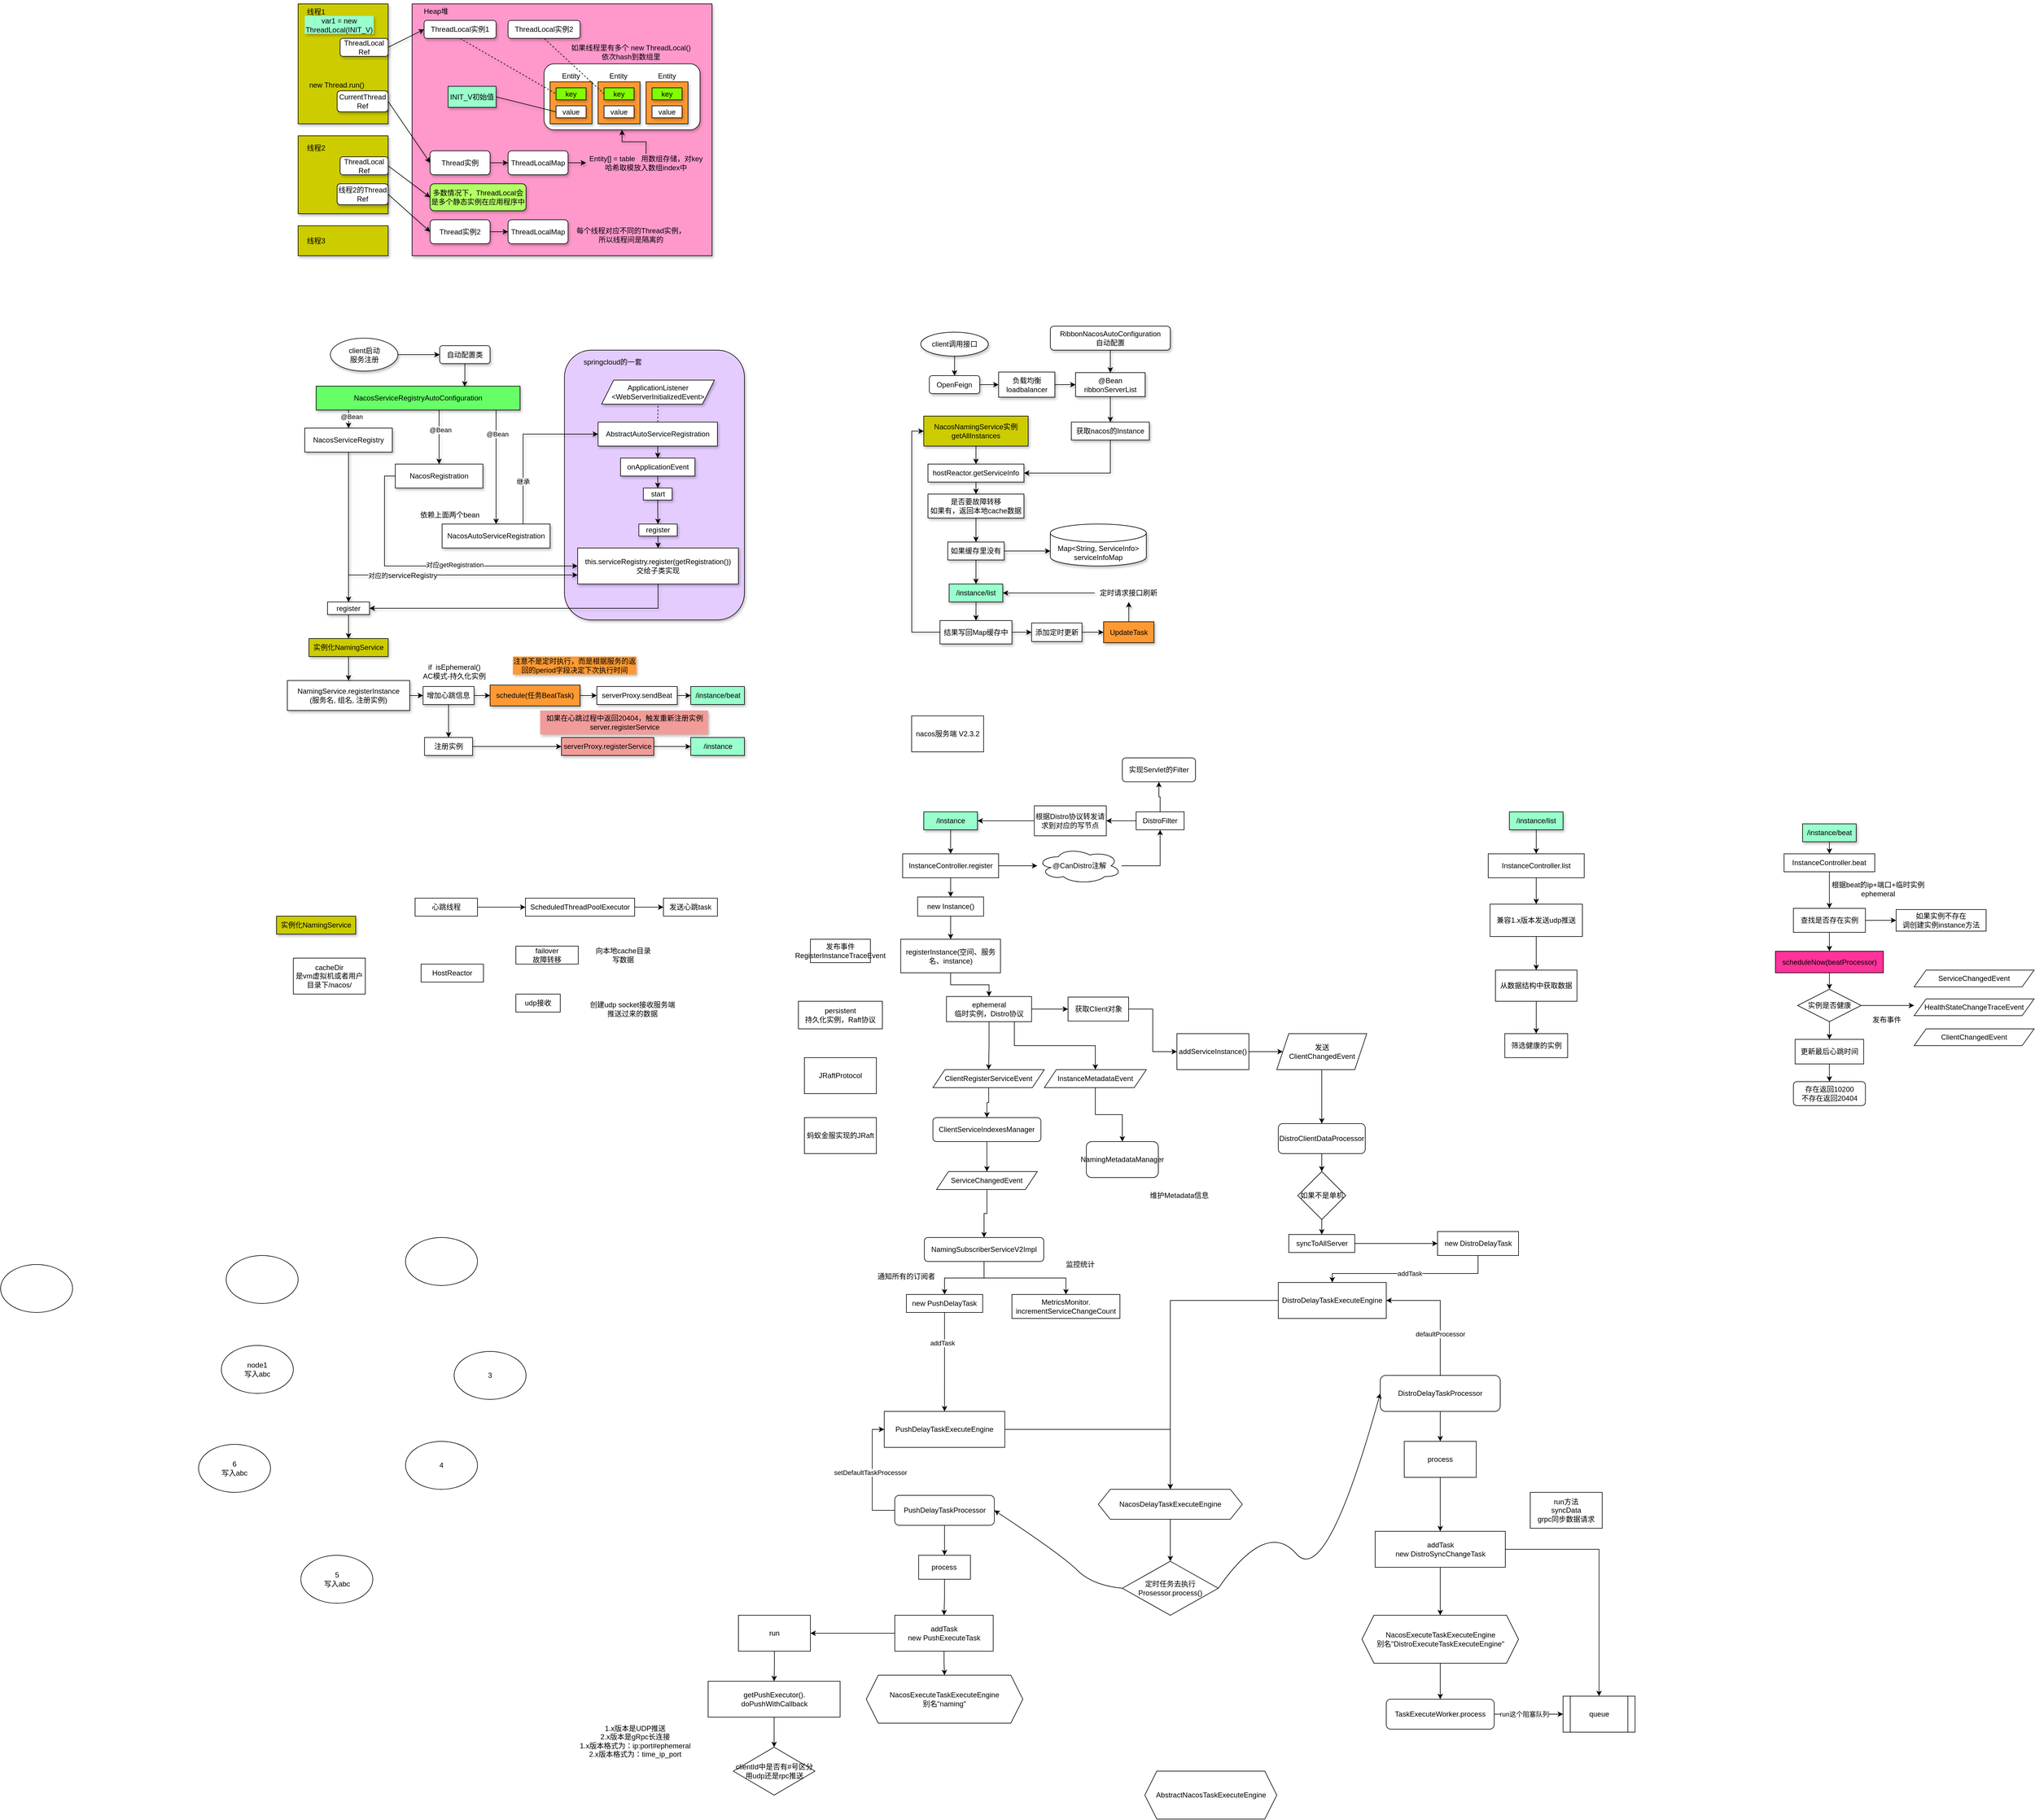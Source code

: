 <mxfile version="24.6.4" type="github">
  <diagram name="第 1 页" id="ozlCW-Ee5-HFpllsYa1k">
    <mxGraphModel dx="1194" dy="562" grid="1" gridSize="10" guides="1" tooltips="1" connect="1" arrows="1" fold="1" page="1" pageScale="1" pageWidth="827" pageHeight="1169" math="0" shadow="0">
      <root>
        <mxCell id="0" />
        <mxCell id="1" parent="0" />
        <mxCell id="L0zeIL_IlN0LuXFVjX9a-150" value="" style="rounded=1;whiteSpace=wrap;html=1;fillColor=#E5CCFF;shadow=1;" parent="1" vertex="1">
          <mxGeometry x="1340" y="640" width="300" height="450" as="geometry" />
        </mxCell>
        <mxCell id="L0zeIL_IlN0LuXFVjX9a-34" value="" style="rounded=0;whiteSpace=wrap;html=1;fillColor=#FF99CC;shadow=1;" parent="1" vertex="1">
          <mxGeometry x="1086" y="62.5" width="500" height="420" as="geometry" />
        </mxCell>
        <mxCell id="L0zeIL_IlN0LuXFVjX9a-30" value="" style="rounded=0;whiteSpace=wrap;html=1;fillColor=#CCCC00;shadow=1;" parent="1" vertex="1">
          <mxGeometry x="896" y="62.5" width="150" height="200" as="geometry" />
        </mxCell>
        <mxCell id="L0zeIL_IlN0LuXFVjX9a-40" style="rounded=0;orthogonalLoop=1;jettySize=auto;html=1;entryX=0;entryY=0.5;entryDx=0;entryDy=0;exitX=1;exitY=0.5;exitDx=0;exitDy=0;shadow=1;" parent="1" source="L0zeIL_IlN0LuXFVjX9a-31" target="L0zeIL_IlN0LuXFVjX9a-35" edge="1">
          <mxGeometry relative="1" as="geometry" />
        </mxCell>
        <mxCell id="L0zeIL_IlN0LuXFVjX9a-31" value="ThreadLocal&lt;div&gt;Ref&lt;/div&gt;" style="rounded=1;whiteSpace=wrap;html=1;shadow=1;" parent="1" vertex="1">
          <mxGeometry x="966" y="120" width="80" height="30" as="geometry" />
        </mxCell>
        <mxCell id="L0zeIL_IlN0LuXFVjX9a-64" style="rounded=0;orthogonalLoop=1;jettySize=auto;html=1;entryX=0;entryY=0.5;entryDx=0;entryDy=0;exitX=1;exitY=0.5;exitDx=0;exitDy=0;shadow=1;" parent="1" source="L0zeIL_IlN0LuXFVjX9a-32" target="L0zeIL_IlN0LuXFVjX9a-42" edge="1">
          <mxGeometry relative="1" as="geometry" />
        </mxCell>
        <mxCell id="L0zeIL_IlN0LuXFVjX9a-32" value="CurrentThread&lt;div&gt;Ref&lt;/div&gt;" style="rounded=1;whiteSpace=wrap;html=1;shadow=1;" parent="1" vertex="1">
          <mxGeometry x="961" y="207.5" width="85" height="35" as="geometry" />
        </mxCell>
        <mxCell id="L0zeIL_IlN0LuXFVjX9a-35" value="ThreadLocal实例1" style="rounded=1;whiteSpace=wrap;html=1;shadow=1;" parent="1" vertex="1">
          <mxGeometry x="1106" y="90" width="120" height="30" as="geometry" />
        </mxCell>
        <mxCell id="L0zeIL_IlN0LuXFVjX9a-36" value="var1 = new ThreadLocal(INIT_V)" style="text;html=1;align=center;verticalAlign=middle;whiteSpace=wrap;rounded=0;fillColor=#99FFCC;shadow=1;" parent="1" vertex="1">
          <mxGeometry x="907" y="82.5" width="115" height="30" as="geometry" />
        </mxCell>
        <mxCell id="L0zeIL_IlN0LuXFVjX9a-37" value="new Thread.run()" style="text;html=1;align=center;verticalAlign=middle;whiteSpace=wrap;rounded=0;shadow=1;" parent="1" vertex="1">
          <mxGeometry x="907" y="182.5" width="107" height="30" as="geometry" />
        </mxCell>
        <mxCell id="L0zeIL_IlN0LuXFVjX9a-41" value="ThreadLocal实例2" style="rounded=1;whiteSpace=wrap;html=1;shadow=1;" parent="1" vertex="1">
          <mxGeometry x="1246" y="90" width="120" height="30" as="geometry" />
        </mxCell>
        <mxCell id="L0zeIL_IlN0LuXFVjX9a-65" style="edgeStyle=orthogonalEdgeStyle;rounded=0;orthogonalLoop=1;jettySize=auto;html=1;entryX=0;entryY=0.5;entryDx=0;entryDy=0;shadow=1;" parent="1" source="L0zeIL_IlN0LuXFVjX9a-42" target="L0zeIL_IlN0LuXFVjX9a-43" edge="1">
          <mxGeometry relative="1" as="geometry" />
        </mxCell>
        <mxCell id="L0zeIL_IlN0LuXFVjX9a-42" value="Thread实例" style="rounded=1;whiteSpace=wrap;html=1;shadow=1;" parent="1" vertex="1">
          <mxGeometry x="1116" y="307.5" width="100" height="40" as="geometry" />
        </mxCell>
        <mxCell id="L0zeIL_IlN0LuXFVjX9a-66" style="edgeStyle=orthogonalEdgeStyle;rounded=0;orthogonalLoop=1;jettySize=auto;html=1;entryX=0;entryY=0.5;entryDx=0;entryDy=0;shadow=1;" parent="1" source="L0zeIL_IlN0LuXFVjX9a-43" target="L0zeIL_IlN0LuXFVjX9a-58" edge="1">
          <mxGeometry relative="1" as="geometry" />
        </mxCell>
        <mxCell id="L0zeIL_IlN0LuXFVjX9a-43" value="ThreadLocalMap" style="rounded=1;whiteSpace=wrap;html=1;shadow=1;" parent="1" vertex="1">
          <mxGeometry x="1246" y="307.5" width="100" height="40" as="geometry" />
        </mxCell>
        <mxCell id="L0zeIL_IlN0LuXFVjX9a-54" value="" style="rounded=1;whiteSpace=wrap;html=1;shadow=1;" parent="1" vertex="1">
          <mxGeometry x="1306" y="162.5" width="260" height="110" as="geometry" />
        </mxCell>
        <mxCell id="L0zeIL_IlN0LuXFVjX9a-44" value="" style="rounded=0;whiteSpace=wrap;html=1;fillColor=#FF9933;shadow=1;" parent="1" vertex="1">
          <mxGeometry x="1316" y="192.5" width="70" height="70" as="geometry" />
        </mxCell>
        <mxCell id="L0zeIL_IlN0LuXFVjX9a-45" value="key" style="rounded=0;whiteSpace=wrap;html=1;fillColor=#80FF00;shadow=1;" parent="1" vertex="1">
          <mxGeometry x="1326" y="202.5" width="50" height="20" as="geometry" />
        </mxCell>
        <mxCell id="L0zeIL_IlN0LuXFVjX9a-47" value="value" style="rounded=0;whiteSpace=wrap;html=1;shadow=1;" parent="1" vertex="1">
          <mxGeometry x="1326" y="232.5" width="50" height="20" as="geometry" />
        </mxCell>
        <mxCell id="L0zeIL_IlN0LuXFVjX9a-48" value="" style="rounded=0;whiteSpace=wrap;html=1;fillColor=#FF9933;shadow=1;" parent="1" vertex="1">
          <mxGeometry x="1396" y="192.5" width="70" height="70" as="geometry" />
        </mxCell>
        <mxCell id="L0zeIL_IlN0LuXFVjX9a-49" value="key" style="rounded=0;whiteSpace=wrap;html=1;fillColor=#80FF00;shadow=1;" parent="1" vertex="1">
          <mxGeometry x="1406" y="202.5" width="50" height="20" as="geometry" />
        </mxCell>
        <mxCell id="L0zeIL_IlN0LuXFVjX9a-50" value="value" style="rounded=0;whiteSpace=wrap;html=1;shadow=1;" parent="1" vertex="1">
          <mxGeometry x="1406" y="232.5" width="50" height="20" as="geometry" />
        </mxCell>
        <mxCell id="L0zeIL_IlN0LuXFVjX9a-51" value="" style="rounded=0;whiteSpace=wrap;html=1;fillColor=#FF9933;shadow=1;" parent="1" vertex="1">
          <mxGeometry x="1476" y="192.5" width="70" height="70" as="geometry" />
        </mxCell>
        <mxCell id="L0zeIL_IlN0LuXFVjX9a-52" value="key" style="rounded=0;whiteSpace=wrap;html=1;fillColor=#80FF00;shadow=1;" parent="1" vertex="1">
          <mxGeometry x="1486" y="202.5" width="50" height="20" as="geometry" />
        </mxCell>
        <mxCell id="L0zeIL_IlN0LuXFVjX9a-53" value="value" style="rounded=0;whiteSpace=wrap;html=1;shadow=1;" parent="1" vertex="1">
          <mxGeometry x="1486" y="232.5" width="50" height="20" as="geometry" />
        </mxCell>
        <mxCell id="L0zeIL_IlN0LuXFVjX9a-55" value="Entity" style="text;html=1;align=center;verticalAlign=middle;whiteSpace=wrap;rounded=0;shadow=1;" parent="1" vertex="1">
          <mxGeometry x="1321" y="167.5" width="60" height="30" as="geometry" />
        </mxCell>
        <mxCell id="L0zeIL_IlN0LuXFVjX9a-56" value="Entity" style="text;html=1;align=center;verticalAlign=middle;whiteSpace=wrap;rounded=0;shadow=1;" parent="1" vertex="1">
          <mxGeometry x="1400" y="167.5" width="60" height="30" as="geometry" />
        </mxCell>
        <mxCell id="L0zeIL_IlN0LuXFVjX9a-57" value="Entity" style="text;html=1;align=center;verticalAlign=middle;whiteSpace=wrap;rounded=0;shadow=1;" parent="1" vertex="1">
          <mxGeometry x="1481" y="167.5" width="60" height="30" as="geometry" />
        </mxCell>
        <mxCell id="L0zeIL_IlN0LuXFVjX9a-67" style="edgeStyle=orthogonalEdgeStyle;rounded=0;orthogonalLoop=1;jettySize=auto;html=1;entryX=0.5;entryY=1;entryDx=0;entryDy=0;shadow=1;" parent="1" source="L0zeIL_IlN0LuXFVjX9a-58" target="L0zeIL_IlN0LuXFVjX9a-54" edge="1">
          <mxGeometry relative="1" as="geometry" />
        </mxCell>
        <mxCell id="L0zeIL_IlN0LuXFVjX9a-58" value="Entity[] = table&amp;nbsp; &amp;nbsp;用数组存储，对key哈希取模放入数组index中" style="text;html=1;align=center;verticalAlign=middle;whiteSpace=wrap;rounded=0;shadow=1;" parent="1" vertex="1">
          <mxGeometry x="1376" y="312.5" width="200" height="30" as="geometry" />
        </mxCell>
        <mxCell id="L0zeIL_IlN0LuXFVjX9a-61" value="" style="endArrow=none;dashed=1;html=1;rounded=0;entryX=0;entryY=0.5;entryDx=0;entryDy=0;exitX=0.5;exitY=1;exitDx=0;exitDy=0;shadow=1;" parent="1" source="L0zeIL_IlN0LuXFVjX9a-35" target="L0zeIL_IlN0LuXFVjX9a-45" edge="1">
          <mxGeometry width="50" height="50" relative="1" as="geometry">
            <mxPoint x="1196" y="217.5" as="sourcePoint" />
            <mxPoint x="1246" y="167.5" as="targetPoint" />
          </mxGeometry>
        </mxCell>
        <mxCell id="L0zeIL_IlN0LuXFVjX9a-62" value="" style="endArrow=none;dashed=1;html=1;rounded=0;entryX=0.5;entryY=1;entryDx=0;entryDy=0;exitX=0;exitY=0.5;exitDx=0;exitDy=0;shadow=1;" parent="1" source="L0zeIL_IlN0LuXFVjX9a-49" target="L0zeIL_IlN0LuXFVjX9a-41" edge="1">
          <mxGeometry width="50" height="50" relative="1" as="geometry">
            <mxPoint x="1456" y="142.5" as="sourcePoint" />
            <mxPoint x="1506" y="92.5" as="targetPoint" />
          </mxGeometry>
        </mxCell>
        <mxCell id="L0zeIL_IlN0LuXFVjX9a-63" value="如果线程里有多个 new ThreadLocal() 依次hash到数组里" style="text;html=1;align=center;verticalAlign=middle;whiteSpace=wrap;rounded=0;shadow=1;" parent="1" vertex="1">
          <mxGeometry x="1346" y="127.5" width="210" height="30" as="geometry" />
        </mxCell>
        <mxCell id="L0zeIL_IlN0LuXFVjX9a-68" value="INIT_V初始值" style="rounded=0;whiteSpace=wrap;html=1;fillColor=#99FFCC;shadow=1;" parent="1" vertex="1">
          <mxGeometry x="1146" y="200" width="80" height="35" as="geometry" />
        </mxCell>
        <mxCell id="L0zeIL_IlN0LuXFVjX9a-69" value="" style="endArrow=none;html=1;rounded=0;entryX=0;entryY=0.5;entryDx=0;entryDy=0;exitX=1;exitY=0.5;exitDx=0;exitDy=0;shadow=1;" parent="1" source="L0zeIL_IlN0LuXFVjX9a-68" target="L0zeIL_IlN0LuXFVjX9a-47" edge="1">
          <mxGeometry width="50" height="50" relative="1" as="geometry">
            <mxPoint x="1216" y="292.5" as="sourcePoint" />
            <mxPoint x="1266" y="242.5" as="targetPoint" />
          </mxGeometry>
        </mxCell>
        <mxCell id="L0zeIL_IlN0LuXFVjX9a-72" value="多数情况下，ThreadLocal会是多个静态实例在应用程序中" style="rounded=1;whiteSpace=wrap;html=1;fillColor=#B3FF66;shadow=1;" parent="1" vertex="1">
          <mxGeometry x="1116" y="362.5" width="160" height="45" as="geometry" />
        </mxCell>
        <mxCell id="L0zeIL_IlN0LuXFVjX9a-73" value="Heap堆" style="text;html=1;align=center;verticalAlign=middle;whiteSpace=wrap;rounded=0;shadow=1;" parent="1" vertex="1">
          <mxGeometry x="1096" y="60" width="60" height="30" as="geometry" />
        </mxCell>
        <mxCell id="L0zeIL_IlN0LuXFVjX9a-74" value="" style="rounded=0;whiteSpace=wrap;html=1;fillColor=#CCCC00;shadow=1;" parent="1" vertex="1">
          <mxGeometry x="896" y="282.5" width="150" height="130" as="geometry" />
        </mxCell>
        <mxCell id="L0zeIL_IlN0LuXFVjX9a-75" value="线程1" style="text;html=1;align=center;verticalAlign=middle;whiteSpace=wrap;rounded=0;shadow=1;" parent="1" vertex="1">
          <mxGeometry x="896" y="60.5" width="60" height="30" as="geometry" />
        </mxCell>
        <mxCell id="L0zeIL_IlN0LuXFVjX9a-76" value="线程2" style="text;html=1;align=center;verticalAlign=middle;whiteSpace=wrap;rounded=0;shadow=1;" parent="1" vertex="1">
          <mxGeometry x="896" y="287.5" width="60" height="30" as="geometry" />
        </mxCell>
        <mxCell id="L0zeIL_IlN0LuXFVjX9a-78" style="rounded=0;orthogonalLoop=1;jettySize=auto;html=1;entryX=0;entryY=0.5;entryDx=0;entryDy=0;exitX=1;exitY=0.5;exitDx=0;exitDy=0;shadow=1;" parent="1" source="L0zeIL_IlN0LuXFVjX9a-77" target="L0zeIL_IlN0LuXFVjX9a-72" edge="1">
          <mxGeometry relative="1" as="geometry" />
        </mxCell>
        <mxCell id="L0zeIL_IlN0LuXFVjX9a-77" value="ThreadLocal&lt;div&gt;Ref&lt;/div&gt;" style="rounded=1;whiteSpace=wrap;html=1;shadow=1;" parent="1" vertex="1">
          <mxGeometry x="966" y="317.5" width="80" height="30" as="geometry" />
        </mxCell>
        <mxCell id="L0zeIL_IlN0LuXFVjX9a-82" style="rounded=0;orthogonalLoop=1;jettySize=auto;html=1;entryX=0;entryY=0.5;entryDx=0;entryDy=0;exitX=1;exitY=0.5;exitDx=0;exitDy=0;shadow=1;" parent="1" source="L0zeIL_IlN0LuXFVjX9a-79" target="L0zeIL_IlN0LuXFVjX9a-80" edge="1">
          <mxGeometry relative="1" as="geometry" />
        </mxCell>
        <mxCell id="L0zeIL_IlN0LuXFVjX9a-79" value="线程2的Thread&lt;div&gt;Ref&lt;/div&gt;" style="rounded=1;whiteSpace=wrap;html=1;shadow=1;" parent="1" vertex="1">
          <mxGeometry x="961" y="362.5" width="85" height="35" as="geometry" />
        </mxCell>
        <mxCell id="L0zeIL_IlN0LuXFVjX9a-83" style="edgeStyle=orthogonalEdgeStyle;rounded=0;orthogonalLoop=1;jettySize=auto;html=1;entryX=0;entryY=0.5;entryDx=0;entryDy=0;shadow=1;" parent="1" source="L0zeIL_IlN0LuXFVjX9a-80" target="L0zeIL_IlN0LuXFVjX9a-81" edge="1">
          <mxGeometry relative="1" as="geometry" />
        </mxCell>
        <mxCell id="L0zeIL_IlN0LuXFVjX9a-80" value="Thread实例2" style="rounded=1;whiteSpace=wrap;html=1;shadow=1;" parent="1" vertex="1">
          <mxGeometry x="1116" y="422.5" width="100" height="40" as="geometry" />
        </mxCell>
        <mxCell id="L0zeIL_IlN0LuXFVjX9a-81" value="ThreadLocalMap" style="rounded=1;whiteSpace=wrap;html=1;shadow=1;" parent="1" vertex="1">
          <mxGeometry x="1246" y="422.5" width="100" height="40" as="geometry" />
        </mxCell>
        <mxCell id="L0zeIL_IlN0LuXFVjX9a-84" value="每个线程对应不同的Thread实例，所以线程间是隔离的" style="text;html=1;align=center;verticalAlign=middle;whiteSpace=wrap;rounded=0;shadow=1;" parent="1" vertex="1">
          <mxGeometry x="1356" y="432.5" width="190" height="30" as="geometry" />
        </mxCell>
        <mxCell id="L0zeIL_IlN0LuXFVjX9a-85" value="" style="rounded=0;whiteSpace=wrap;html=1;fillColor=#CCCC00;shadow=1;" parent="1" vertex="1">
          <mxGeometry x="896" y="432.5" width="150" height="50" as="geometry" />
        </mxCell>
        <mxCell id="L0zeIL_IlN0LuXFVjX9a-86" value="线程3" style="text;html=1;align=center;verticalAlign=middle;whiteSpace=wrap;rounded=0;shadow=1;" parent="1" vertex="1">
          <mxGeometry x="896" y="442.5" width="60" height="30" as="geometry" />
        </mxCell>
        <mxCell id="L0zeIL_IlN0LuXFVjX9a-88" value="自动配置类" style="rounded=1;whiteSpace=wrap;html=1;shadow=1;" parent="1" vertex="1">
          <mxGeometry x="1132" y="632.5" width="84" height="30" as="geometry" />
        </mxCell>
        <mxCell id="L0zeIL_IlN0LuXFVjX9a-93" style="edgeStyle=orthogonalEdgeStyle;rounded=0;orthogonalLoop=1;jettySize=auto;html=1;entryX=0.5;entryY=0;entryDx=0;entryDy=0;shadow=1;" parent="1" source="L0zeIL_IlN0LuXFVjX9a-89" target="L0zeIL_IlN0LuXFVjX9a-90" edge="1">
          <mxGeometry relative="1" as="geometry">
            <Array as="points">
              <mxPoint x="980" y="730" />
              <mxPoint x="980" y="730" />
            </Array>
          </mxGeometry>
        </mxCell>
        <mxCell id="L0zeIL_IlN0LuXFVjX9a-157" value="@Bean" style="edgeLabel;html=1;align=center;verticalAlign=middle;resizable=0;points=[];shadow=1;" parent="L0zeIL_IlN0LuXFVjX9a-93" vertex="1" connectable="0">
          <mxGeometry x="-0.2" y="5" relative="1" as="geometry">
            <mxPoint y="-1" as="offset" />
          </mxGeometry>
        </mxCell>
        <mxCell id="L0zeIL_IlN0LuXFVjX9a-96" style="edgeStyle=orthogonalEdgeStyle;rounded=0;orthogonalLoop=1;jettySize=auto;html=1;shadow=1;" parent="1" source="L0zeIL_IlN0LuXFVjX9a-89" target="L0zeIL_IlN0LuXFVjX9a-92" edge="1">
          <mxGeometry relative="1" as="geometry">
            <Array as="points">
              <mxPoint x="1226" y="820" />
              <mxPoint x="1226" y="820" />
            </Array>
          </mxGeometry>
        </mxCell>
        <mxCell id="L0zeIL_IlN0LuXFVjX9a-156" value="@Bean" style="edgeLabel;html=1;align=center;verticalAlign=middle;resizable=0;points=[];shadow=1;" parent="L0zeIL_IlN0LuXFVjX9a-96" vertex="1" connectable="0">
          <mxGeometry x="-0.573" y="2" relative="1" as="geometry">
            <mxPoint y="-1" as="offset" />
          </mxGeometry>
        </mxCell>
        <mxCell id="L0zeIL_IlN0LuXFVjX9a-117" style="edgeStyle=orthogonalEdgeStyle;rounded=0;orthogonalLoop=1;jettySize=auto;html=1;entryX=0.5;entryY=0;entryDx=0;entryDy=0;shadow=1;" parent="1" source="L0zeIL_IlN0LuXFVjX9a-89" target="L0zeIL_IlN0LuXFVjX9a-91" edge="1">
          <mxGeometry relative="1" as="geometry">
            <Array as="points">
              <mxPoint x="1131" y="740" />
              <mxPoint x="1131" y="740" />
            </Array>
          </mxGeometry>
        </mxCell>
        <mxCell id="L0zeIL_IlN0LuXFVjX9a-155" value="@Bean" style="edgeLabel;html=1;align=center;verticalAlign=middle;resizable=0;points=[];shadow=1;" parent="L0zeIL_IlN0LuXFVjX9a-117" vertex="1" connectable="0">
          <mxGeometry x="-0.261" y="2" relative="1" as="geometry">
            <mxPoint y="-1" as="offset" />
          </mxGeometry>
        </mxCell>
        <mxCell id="L0zeIL_IlN0LuXFVjX9a-89" value="NacosServiceRegistryAutoConfiguration" style="rounded=0;whiteSpace=wrap;html=1;fillColor=#66FF66;shadow=1;" parent="1" vertex="1">
          <mxGeometry x="926" y="700" width="340" height="40" as="geometry" />
        </mxCell>
        <mxCell id="L0zeIL_IlN0LuXFVjX9a-120" style="edgeStyle=orthogonalEdgeStyle;rounded=0;orthogonalLoop=1;jettySize=auto;html=1;entryX=0.5;entryY=0;entryDx=0;entryDy=0;shadow=1;" parent="1" source="L0zeIL_IlN0LuXFVjX9a-90" target="L0zeIL_IlN0LuXFVjX9a-121" edge="1">
          <mxGeometry relative="1" as="geometry">
            <mxPoint x="980" y="1160" as="targetPoint" />
          </mxGeometry>
        </mxCell>
        <mxCell id="L0zeIL_IlN0LuXFVjX9a-159" style="edgeStyle=orthogonalEdgeStyle;rounded=0;orthogonalLoop=1;jettySize=auto;html=1;entryX=0;entryY=0.75;entryDx=0;entryDy=0;shadow=1;" parent="1" source="L0zeIL_IlN0LuXFVjX9a-90" target="L0zeIL_IlN0LuXFVjX9a-113" edge="1">
          <mxGeometry relative="1" as="geometry">
            <Array as="points">
              <mxPoint x="980" y="1015" />
            </Array>
          </mxGeometry>
        </mxCell>
        <mxCell id="L0zeIL_IlN0LuXFVjX9a-160" value="对应的&lt;span style=&quot;text-wrap: wrap; font-size: 12px; background-color: rgb(251, 251, 251);&quot;&gt;serviceRegistry&lt;/span&gt;" style="edgeLabel;html=1;align=center;verticalAlign=middle;resizable=0;points=[];shadow=1;" parent="L0zeIL_IlN0LuXFVjX9a-159" vertex="1" connectable="0">
          <mxGeometry x="-0.115" y="-1" relative="1" as="geometry">
            <mxPoint x="35" as="offset" />
          </mxGeometry>
        </mxCell>
        <mxCell id="L0zeIL_IlN0LuXFVjX9a-90" value="NacosServiceRegistry" style="rounded=0;whiteSpace=wrap;html=1;shadow=1;" parent="1" vertex="1">
          <mxGeometry x="907" y="770" width="146" height="40" as="geometry" />
        </mxCell>
        <mxCell id="L0zeIL_IlN0LuXFVjX9a-115" style="edgeStyle=orthogonalEdgeStyle;rounded=0;orthogonalLoop=1;jettySize=auto;html=1;entryX=0;entryY=0.5;entryDx=0;entryDy=0;shadow=1;" parent="1" source="L0zeIL_IlN0LuXFVjX9a-91" target="L0zeIL_IlN0LuXFVjX9a-113" edge="1">
          <mxGeometry relative="1" as="geometry">
            <Array as="points">
              <mxPoint x="1040" y="850" />
              <mxPoint x="1040" y="1000" />
            </Array>
          </mxGeometry>
        </mxCell>
        <mxCell id="L0zeIL_IlN0LuXFVjX9a-116" value="对应getRegistration" style="edgeLabel;html=1;align=center;verticalAlign=middle;resizable=0;points=[];shadow=1;" parent="L0zeIL_IlN0LuXFVjX9a-115" vertex="1" connectable="0">
          <mxGeometry x="0.164" y="2" relative="1" as="geometry">
            <mxPoint as="offset" />
          </mxGeometry>
        </mxCell>
        <mxCell id="L0zeIL_IlN0LuXFVjX9a-91" value="NacosRegistration" style="rounded=0;whiteSpace=wrap;html=1;shadow=1;" parent="1" vertex="1">
          <mxGeometry x="1058" y="830" width="146" height="40" as="geometry" />
        </mxCell>
        <mxCell id="L0zeIL_IlN0LuXFVjX9a-161" style="edgeStyle=orthogonalEdgeStyle;rounded=0;orthogonalLoop=1;jettySize=auto;html=1;entryX=0;entryY=0.5;entryDx=0;entryDy=0;exitX=0.75;exitY=0;exitDx=0;exitDy=0;shadow=1;" parent="1" source="L0zeIL_IlN0LuXFVjX9a-92" target="L0zeIL_IlN0LuXFVjX9a-99" edge="1">
          <mxGeometry relative="1" as="geometry" />
        </mxCell>
        <mxCell id="L0zeIL_IlN0LuXFVjX9a-162" value="继承" style="edgeLabel;html=1;align=center;verticalAlign=middle;resizable=0;points=[];shadow=1;" parent="L0zeIL_IlN0LuXFVjX9a-161" vertex="1" connectable="0">
          <mxGeometry x="-0.487" relative="1" as="geometry">
            <mxPoint y="-1" as="offset" />
          </mxGeometry>
        </mxCell>
        <mxCell id="L0zeIL_IlN0LuXFVjX9a-92" value="NacosAutoServiceRegistration" style="rounded=0;whiteSpace=wrap;html=1;shadow=1;" parent="1" vertex="1">
          <mxGeometry x="1136" y="930" width="180" height="40" as="geometry" />
        </mxCell>
        <mxCell id="L0zeIL_IlN0LuXFVjX9a-98" value="依赖上面两个bean" style="text;html=1;align=center;verticalAlign=middle;whiteSpace=wrap;rounded=0;shadow=1;" parent="1" vertex="1">
          <mxGeometry x="1094" y="900" width="110" height="30" as="geometry" />
        </mxCell>
        <mxCell id="L0zeIL_IlN0LuXFVjX9a-106" style="edgeStyle=orthogonalEdgeStyle;rounded=0;orthogonalLoop=1;jettySize=auto;html=1;entryX=0.5;entryY=0;entryDx=0;entryDy=0;shadow=1;" parent="1" source="L0zeIL_IlN0LuXFVjX9a-99" target="L0zeIL_IlN0LuXFVjX9a-103" edge="1">
          <mxGeometry relative="1" as="geometry" />
        </mxCell>
        <mxCell id="L0zeIL_IlN0LuXFVjX9a-99" value="AbstractAutoServiceRegistration" style="rounded=0;whiteSpace=wrap;html=1;shadow=1;" parent="1" vertex="1">
          <mxGeometry x="1396" y="760" width="199" height="40" as="geometry" />
        </mxCell>
        <mxCell id="L0zeIL_IlN0LuXFVjX9a-100" value="ApplicationListener&lt;div&gt;&amp;lt;WebServerInitializedEvent&amp;gt;&lt;/div&gt;" style="shape=parallelogram;perimeter=parallelogramPerimeter;whiteSpace=wrap;html=1;fixedSize=1;shadow=1;" parent="1" vertex="1">
          <mxGeometry x="1402" y="690" width="188" height="40" as="geometry" />
        </mxCell>
        <mxCell id="L0zeIL_IlN0LuXFVjX9a-102" value="" style="endArrow=none;dashed=1;html=1;rounded=0;entryX=0.5;entryY=1;entryDx=0;entryDy=0;exitX=0.5;exitY=0;exitDx=0;exitDy=0;shadow=1;" parent="1" source="L0zeIL_IlN0LuXFVjX9a-99" target="L0zeIL_IlN0LuXFVjX9a-100" edge="1">
          <mxGeometry width="50" height="50" relative="1" as="geometry">
            <mxPoint x="1604" y="810" as="sourcePoint" />
            <mxPoint x="1654" y="760" as="targetPoint" />
          </mxGeometry>
        </mxCell>
        <mxCell id="L0zeIL_IlN0LuXFVjX9a-107" style="edgeStyle=orthogonalEdgeStyle;rounded=0;orthogonalLoop=1;jettySize=auto;html=1;entryX=0.5;entryY=0;entryDx=0;entryDy=0;shadow=1;" parent="1" source="L0zeIL_IlN0LuXFVjX9a-103" target="L0zeIL_IlN0LuXFVjX9a-104" edge="1">
          <mxGeometry relative="1" as="geometry" />
        </mxCell>
        <mxCell id="L0zeIL_IlN0LuXFVjX9a-103" value="onApplicationEvent" style="rounded=0;whiteSpace=wrap;html=1;shadow=1;" parent="1" vertex="1">
          <mxGeometry x="1433.5" y="820" width="124" height="30" as="geometry" />
        </mxCell>
        <mxCell id="L0zeIL_IlN0LuXFVjX9a-109" style="edgeStyle=orthogonalEdgeStyle;rounded=0;orthogonalLoop=1;jettySize=auto;html=1;entryX=0.5;entryY=0;entryDx=0;entryDy=0;shadow=1;" parent="1" source="L0zeIL_IlN0LuXFVjX9a-104" target="L0zeIL_IlN0LuXFVjX9a-105" edge="1">
          <mxGeometry relative="1" as="geometry" />
        </mxCell>
        <mxCell id="L0zeIL_IlN0LuXFVjX9a-104" value="start" style="rounded=0;whiteSpace=wrap;html=1;shadow=1;" parent="1" vertex="1">
          <mxGeometry x="1471.5" y="870" width="48" height="20" as="geometry" />
        </mxCell>
        <mxCell id="L0zeIL_IlN0LuXFVjX9a-114" value="" style="edgeStyle=orthogonalEdgeStyle;rounded=0;orthogonalLoop=1;jettySize=auto;html=1;shadow=1;" parent="1" source="L0zeIL_IlN0LuXFVjX9a-105" target="L0zeIL_IlN0LuXFVjX9a-113" edge="1">
          <mxGeometry relative="1" as="geometry" />
        </mxCell>
        <mxCell id="L0zeIL_IlN0LuXFVjX9a-105" value="register" style="rounded=0;whiteSpace=wrap;html=1;shadow=1;" parent="1" vertex="1">
          <mxGeometry x="1464" y="930" width="64" height="20" as="geometry" />
        </mxCell>
        <mxCell id="L0zeIL_IlN0LuXFVjX9a-122" style="rounded=0;orthogonalLoop=1;jettySize=auto;html=1;entryX=1;entryY=0.5;entryDx=0;entryDy=0;edgeStyle=orthogonalEdgeStyle;exitX=0.5;exitY=1;exitDx=0;exitDy=0;shadow=1;" parent="1" source="L0zeIL_IlN0LuXFVjX9a-113" target="L0zeIL_IlN0LuXFVjX9a-121" edge="1">
          <mxGeometry relative="1" as="geometry" />
        </mxCell>
        <mxCell id="L0zeIL_IlN0LuXFVjX9a-113" value="this.serviceRegistry.register(getRegistration())&lt;div&gt;交给子类实现&lt;/div&gt;" style="whiteSpace=wrap;html=1;rounded=0;shadow=1;" parent="1" vertex="1">
          <mxGeometry x="1362" y="970" width="268" height="60" as="geometry" />
        </mxCell>
        <mxCell id="L0zeIL_IlN0LuXFVjX9a-127" style="edgeStyle=orthogonalEdgeStyle;rounded=0;orthogonalLoop=1;jettySize=auto;html=1;entryX=0.5;entryY=0;entryDx=0;entryDy=0;shadow=1;" parent="1" source="L0zeIL_IlN0LuXFVjX9a-121" target="L0zeIL_IlN0LuXFVjX9a-126" edge="1">
          <mxGeometry relative="1" as="geometry" />
        </mxCell>
        <mxCell id="L0zeIL_IlN0LuXFVjX9a-121" value="register" style="rounded=0;whiteSpace=wrap;html=1;shadow=1;" parent="1" vertex="1">
          <mxGeometry x="945" y="1060" width="70" height="21" as="geometry" />
        </mxCell>
        <mxCell id="L0zeIL_IlN0LuXFVjX9a-158" style="edgeStyle=orthogonalEdgeStyle;rounded=0;orthogonalLoop=1;jettySize=auto;html=1;entryX=0;entryY=0.5;entryDx=0;entryDy=0;shadow=1;" parent="1" source="L0zeIL_IlN0LuXFVjX9a-123" target="L0zeIL_IlN0LuXFVjX9a-129" edge="1">
          <mxGeometry relative="1" as="geometry" />
        </mxCell>
        <mxCell id="L0zeIL_IlN0LuXFVjX9a-123" value="NamingService.registerInstance&lt;div&gt;(服务名, 组名, 注册实例)&lt;br&gt;&lt;/div&gt;" style="rounded=0;whiteSpace=wrap;html=1;shadow=1;" parent="1" vertex="1">
          <mxGeometry x="878" y="1191" width="204" height="50" as="geometry" />
        </mxCell>
        <mxCell id="L0zeIL_IlN0LuXFVjX9a-128" style="edgeStyle=orthogonalEdgeStyle;rounded=0;orthogonalLoop=1;jettySize=auto;html=1;entryX=0.5;entryY=0;entryDx=0;entryDy=0;shadow=1;" parent="1" source="L0zeIL_IlN0LuXFVjX9a-126" target="L0zeIL_IlN0LuXFVjX9a-123" edge="1">
          <mxGeometry relative="1" as="geometry" />
        </mxCell>
        <mxCell id="L0zeIL_IlN0LuXFVjX9a-126" value="实例化NamingService" style="rounded=0;whiteSpace=wrap;html=1;fillColor=#CCCC00;shadow=1;" parent="1" vertex="1">
          <mxGeometry x="914" y="1121" width="132" height="30" as="geometry" />
        </mxCell>
        <mxCell id="L0zeIL_IlN0LuXFVjX9a-135" style="edgeStyle=orthogonalEdgeStyle;rounded=0;orthogonalLoop=1;jettySize=auto;html=1;entryX=0.5;entryY=0;entryDx=0;entryDy=0;shadow=1;" parent="1" source="L0zeIL_IlN0LuXFVjX9a-129" target="L0zeIL_IlN0LuXFVjX9a-132" edge="1">
          <mxGeometry relative="1" as="geometry" />
        </mxCell>
        <mxCell id="L0zeIL_IlN0LuXFVjX9a-142" style="edgeStyle=orthogonalEdgeStyle;rounded=0;orthogonalLoop=1;jettySize=auto;html=1;entryX=0;entryY=0.5;entryDx=0;entryDy=0;shadow=1;" parent="1" source="L0zeIL_IlN0LuXFVjX9a-129" target="L0zeIL_IlN0LuXFVjX9a-138" edge="1">
          <mxGeometry relative="1" as="geometry" />
        </mxCell>
        <mxCell id="L0zeIL_IlN0LuXFVjX9a-129" value="增加心跳信息" style="rounded=0;whiteSpace=wrap;html=1;shadow=1;" parent="1" vertex="1">
          <mxGeometry x="1104.25" y="1201" width="85" height="30" as="geometry" />
        </mxCell>
        <mxCell id="L0zeIL_IlN0LuXFVjX9a-131" value="if&amp;nbsp; isEphemeral()&lt;div&gt;AC模式-持久化实例&lt;/div&gt;" style="text;html=1;align=center;verticalAlign=middle;whiteSpace=wrap;rounded=0;shadow=1;" parent="1" vertex="1">
          <mxGeometry x="1096" y="1161" width="121" height="30" as="geometry" />
        </mxCell>
        <mxCell id="L0zeIL_IlN0LuXFVjX9a-147" style="edgeStyle=orthogonalEdgeStyle;rounded=0;orthogonalLoop=1;jettySize=auto;html=1;entryX=0;entryY=0.5;entryDx=0;entryDy=0;shadow=1;" parent="1" source="L0zeIL_IlN0LuXFVjX9a-132" target="L0zeIL_IlN0LuXFVjX9a-140" edge="1">
          <mxGeometry relative="1" as="geometry" />
        </mxCell>
        <mxCell id="L0zeIL_IlN0LuXFVjX9a-132" value="注册实例" style="rounded=0;whiteSpace=wrap;html=1;shadow=1;" parent="1" vertex="1">
          <mxGeometry x="1106.75" y="1286" width="80" height="30" as="geometry" />
        </mxCell>
        <mxCell id="L0zeIL_IlN0LuXFVjX9a-133" value="/instance" style="rounded=0;whiteSpace=wrap;html=1;fillColor=#99FFCC;shadow=1;" parent="1" vertex="1">
          <mxGeometry x="1550.5" y="1286" width="89.5" height="30" as="geometry" />
        </mxCell>
        <mxCell id="L0zeIL_IlN0LuXFVjX9a-143" style="edgeStyle=orthogonalEdgeStyle;rounded=0;orthogonalLoop=1;jettySize=auto;html=1;entryX=0;entryY=0.5;entryDx=0;entryDy=0;shadow=1;" parent="1" source="L0zeIL_IlN0LuXFVjX9a-138" target="L0zeIL_IlN0LuXFVjX9a-139" edge="1">
          <mxGeometry relative="1" as="geometry" />
        </mxCell>
        <mxCell id="L0zeIL_IlN0LuXFVjX9a-138" value="schedule(任务BeatTask)" style="rounded=0;whiteSpace=wrap;html=1;fillColor=#FF9933;shadow=1;" parent="1" vertex="1">
          <mxGeometry x="1216" y="1198.5" width="150" height="35" as="geometry" />
        </mxCell>
        <mxCell id="L0zeIL_IlN0LuXFVjX9a-144" style="edgeStyle=orthogonalEdgeStyle;rounded=0;orthogonalLoop=1;jettySize=auto;html=1;entryX=0;entryY=0.5;entryDx=0;entryDy=0;shadow=1;" parent="1" source="L0zeIL_IlN0LuXFVjX9a-139" target="L0zeIL_IlN0LuXFVjX9a-141" edge="1">
          <mxGeometry relative="1" as="geometry" />
        </mxCell>
        <mxCell id="L0zeIL_IlN0LuXFVjX9a-139" value="serverProxy.sendBeat" style="rounded=0;whiteSpace=wrap;html=1;shadow=1;" parent="1" vertex="1">
          <mxGeometry x="1394" y="1201" width="134" height="30" as="geometry" />
        </mxCell>
        <mxCell id="L0zeIL_IlN0LuXFVjX9a-148" style="edgeStyle=orthogonalEdgeStyle;rounded=0;orthogonalLoop=1;jettySize=auto;html=1;entryX=0;entryY=0.5;entryDx=0;entryDy=0;shadow=1;" parent="1" source="L0zeIL_IlN0LuXFVjX9a-140" target="L0zeIL_IlN0LuXFVjX9a-133" edge="1">
          <mxGeometry relative="1" as="geometry" />
        </mxCell>
        <mxCell id="L0zeIL_IlN0LuXFVjX9a-140" value="serverProxy.registerService" style="rounded=0;whiteSpace=wrap;html=1;fillColor=#F19C99;shadow=1;" parent="1" vertex="1">
          <mxGeometry x="1335" y="1286" width="154" height="30" as="geometry" />
        </mxCell>
        <mxCell id="L0zeIL_IlN0LuXFVjX9a-141" value="/instance/beat" style="rounded=0;whiteSpace=wrap;html=1;fillColor=#99FFCC;shadow=1;" parent="1" vertex="1">
          <mxGeometry x="1550.5" y="1201" width="89.5" height="30" as="geometry" />
        </mxCell>
        <mxCell id="L0zeIL_IlN0LuXFVjX9a-145" value="注意不是定时执行，而是根据服务的返回的period字段决定下次执行时间" style="text;html=1;align=center;verticalAlign=middle;whiteSpace=wrap;rounded=0;fillColor=#FF9933;shadow=1;" parent="1" vertex="1">
          <mxGeometry x="1254" y="1151" width="206" height="30" as="geometry" />
        </mxCell>
        <mxCell id="L0zeIL_IlN0LuXFVjX9a-146" value="如果在心跳过程中返回20404，触发重新注册实例&lt;div&gt;server.registerService&lt;/div&gt;" style="text;html=1;align=center;verticalAlign=middle;resizable=0;points=[];autosize=1;strokeColor=none;fillColor=#F19C99;shadow=1;" parent="1" vertex="1">
          <mxGeometry x="1299.5" y="1241" width="280" height="40" as="geometry" />
        </mxCell>
        <mxCell id="L0zeIL_IlN0LuXFVjX9a-151" value="springcloud的一套" style="text;html=1;align=center;verticalAlign=middle;whiteSpace=wrap;rounded=0;shadow=1;" parent="1" vertex="1">
          <mxGeometry x="1365" y="645" width="111" height="30" as="geometry" />
        </mxCell>
        <mxCell id="L0zeIL_IlN0LuXFVjX9a-153" style="edgeStyle=orthogonalEdgeStyle;rounded=0;orthogonalLoop=1;jettySize=auto;html=1;entryX=0;entryY=0.5;entryDx=0;entryDy=0;shadow=1;" parent="1" source="L0zeIL_IlN0LuXFVjX9a-152" target="L0zeIL_IlN0LuXFVjX9a-88" edge="1">
          <mxGeometry relative="1" as="geometry" />
        </mxCell>
        <mxCell id="L0zeIL_IlN0LuXFVjX9a-152" value="client启动&lt;div&gt;服务注册&lt;/div&gt;" style="ellipse;whiteSpace=wrap;html=1;shadow=1;" parent="1" vertex="1">
          <mxGeometry x="949.75" y="620" width="112.5" height="55" as="geometry" />
        </mxCell>
        <mxCell id="L0zeIL_IlN0LuXFVjX9a-154" style="edgeStyle=orthogonalEdgeStyle;rounded=0;orthogonalLoop=1;jettySize=auto;html=1;entryX=0.728;entryY=0.019;entryDx=0;entryDy=0;entryPerimeter=0;shadow=1;" parent="1" source="L0zeIL_IlN0LuXFVjX9a-88" target="L0zeIL_IlN0LuXFVjX9a-89" edge="1">
          <mxGeometry relative="1" as="geometry" />
        </mxCell>
        <mxCell id="L0zeIL_IlN0LuXFVjX9a-163" value="实例化NamingService" style="rounded=0;whiteSpace=wrap;html=1;fillColor=#CCCC00;shadow=1;" parent="1" vertex="1">
          <mxGeometry x="860" y="1584" width="132" height="30" as="geometry" />
        </mxCell>
        <mxCell id="L0zeIL_IlN0LuXFVjX9a-164" value="cacheDir&lt;div&gt;是vm虚拟机或者用户目录下/nacos/&lt;/div&gt;" style="rounded=0;whiteSpace=wrap;html=1;" parent="1" vertex="1">
          <mxGeometry x="888" y="1654" width="120" height="60" as="geometry" />
        </mxCell>
        <mxCell id="L0zeIL_IlN0LuXFVjX9a-168" value="" style="edgeStyle=orthogonalEdgeStyle;rounded=0;orthogonalLoop=1;jettySize=auto;html=1;" parent="1" source="L0zeIL_IlN0LuXFVjX9a-165" target="L0zeIL_IlN0LuXFVjX9a-167" edge="1">
          <mxGeometry relative="1" as="geometry" />
        </mxCell>
        <mxCell id="L0zeIL_IlN0LuXFVjX9a-165" value="心跳线程" style="rounded=0;whiteSpace=wrap;html=1;" parent="1" vertex="1">
          <mxGeometry x="1091" y="1554" width="104" height="30" as="geometry" />
        </mxCell>
        <mxCell id="L0zeIL_IlN0LuXFVjX9a-166" value="udp接收" style="rounded=0;whiteSpace=wrap;html=1;" parent="1" vertex="1">
          <mxGeometry x="1259" y="1714" width="74" height="30" as="geometry" />
        </mxCell>
        <mxCell id="L0zeIL_IlN0LuXFVjX9a-170" value="" style="edgeStyle=orthogonalEdgeStyle;rounded=0;orthogonalLoop=1;jettySize=auto;html=1;" parent="1" source="L0zeIL_IlN0LuXFVjX9a-167" target="L0zeIL_IlN0LuXFVjX9a-169" edge="1">
          <mxGeometry relative="1" as="geometry" />
        </mxCell>
        <mxCell id="L0zeIL_IlN0LuXFVjX9a-167" value="ScheduledThreadPoolExecutor" style="rounded=0;whiteSpace=wrap;html=1;" parent="1" vertex="1">
          <mxGeometry x="1275" y="1554" width="182" height="30" as="geometry" />
        </mxCell>
        <mxCell id="L0zeIL_IlN0LuXFVjX9a-169" value="发送心跳task" style="rounded=0;whiteSpace=wrap;html=1;" parent="1" vertex="1">
          <mxGeometry x="1505" y="1554" width="90" height="30" as="geometry" />
        </mxCell>
        <mxCell id="L0zeIL_IlN0LuXFVjX9a-172" value="failover&lt;div&gt;故障转移&lt;/div&gt;" style="rounded=0;whiteSpace=wrap;html=1;" parent="1" vertex="1">
          <mxGeometry x="1259" y="1634" width="104" height="30" as="geometry" />
        </mxCell>
        <mxCell id="L0zeIL_IlN0LuXFVjX9a-173" value="向本地cache目录写数据" style="text;html=1;align=center;verticalAlign=middle;whiteSpace=wrap;rounded=0;" parent="1" vertex="1">
          <mxGeometry x="1386" y="1634" width="104" height="30" as="geometry" />
        </mxCell>
        <mxCell id="L0zeIL_IlN0LuXFVjX9a-174" value="HostReactor" style="rounded=0;whiteSpace=wrap;html=1;" parent="1" vertex="1">
          <mxGeometry x="1101" y="1664" width="104" height="30" as="geometry" />
        </mxCell>
        <mxCell id="L0zeIL_IlN0LuXFVjX9a-175" value="创建udp socket接收服务端推送过来的数据" style="text;html=1;align=center;verticalAlign=middle;whiteSpace=wrap;rounded=0;" parent="1" vertex="1">
          <mxGeometry x="1378.5" y="1724" width="149" height="30" as="geometry" />
        </mxCell>
        <mxCell id="entX_LZe45Zs7ox7Cd2R-45" style="edgeStyle=orthogonalEdgeStyle;rounded=0;orthogonalLoop=1;jettySize=auto;html=1;entryX=0.5;entryY=0;entryDx=0;entryDy=0;shadow=1;" edge="1" parent="1" source="L0zeIL_IlN0LuXFVjX9a-176" target="L0zeIL_IlN0LuXFVjX9a-177">
          <mxGeometry relative="1" as="geometry" />
        </mxCell>
        <mxCell id="L0zeIL_IlN0LuXFVjX9a-176" value="client调用接口" style="ellipse;whiteSpace=wrap;html=1;shadow=1;" parent="1" vertex="1">
          <mxGeometry x="1934" y="610" width="112.5" height="40" as="geometry" />
        </mxCell>
        <mxCell id="entX_LZe45Zs7ox7Cd2R-41" style="edgeStyle=orthogonalEdgeStyle;rounded=0;orthogonalLoop=1;jettySize=auto;html=1;entryX=0;entryY=0.5;entryDx=0;entryDy=0;shadow=1;" edge="1" parent="1" source="L0zeIL_IlN0LuXFVjX9a-177" target="entX_LZe45Zs7ox7Cd2R-40">
          <mxGeometry relative="1" as="geometry" />
        </mxCell>
        <mxCell id="L0zeIL_IlN0LuXFVjX9a-177" value="OpenFeign" style="rounded=1;whiteSpace=wrap;html=1;shadow=1;" parent="1" vertex="1">
          <mxGeometry x="1948.25" y="682.5" width="84" height="30" as="geometry" />
        </mxCell>
        <mxCell id="L0zeIL_IlN0LuXFVjX9a-198" style="edgeStyle=orthogonalEdgeStyle;rounded=0;orthogonalLoop=1;jettySize=auto;html=1;entryX=0.5;entryY=0;entryDx=0;entryDy=0;shadow=1;" parent="1" source="L0zeIL_IlN0LuXFVjX9a-178" target="L0zeIL_IlN0LuXFVjX9a-197" edge="1">
          <mxGeometry relative="1" as="geometry" />
        </mxCell>
        <mxCell id="L0zeIL_IlN0LuXFVjX9a-178" value="&lt;div&gt;NacosNamingService实例&lt;br&gt;&lt;/div&gt;&lt;div&gt;getAllInstances&lt;br&gt;&lt;/div&gt;" style="rounded=0;whiteSpace=wrap;html=1;fillColor=#CCCC00;shadow=1;" parent="1" vertex="1">
          <mxGeometry x="1939" y="750" width="174" height="50" as="geometry" />
        </mxCell>
        <mxCell id="L0zeIL_IlN0LuXFVjX9a-190" style="edgeStyle=orthogonalEdgeStyle;rounded=0;orthogonalLoop=1;jettySize=auto;html=1;entryX=0.5;entryY=0;entryDx=0;entryDy=0;shadow=1;" parent="1" source="L0zeIL_IlN0LuXFVjX9a-180" target="L0zeIL_IlN0LuXFVjX9a-182" edge="1">
          <mxGeometry relative="1" as="geometry" />
        </mxCell>
        <mxCell id="L0zeIL_IlN0LuXFVjX9a-180" value="是否要故障转移&lt;div&gt;如果有，返回本地cache数据&lt;/div&gt;" style="rounded=0;whiteSpace=wrap;html=1;shadow=1;" parent="1" vertex="1">
          <mxGeometry x="1946" y="880" width="160" height="40" as="geometry" />
        </mxCell>
        <mxCell id="L0zeIL_IlN0LuXFVjX9a-181" value="&lt;div&gt;Map&amp;lt;String, ServiceInfo&amp;gt;&lt;br&gt;&lt;/div&gt;serviceInfoMap" style="shape=cylinder3;whiteSpace=wrap;html=1;boundedLbl=1;backgroundOutline=1;size=15;shadow=1;" parent="1" vertex="1">
          <mxGeometry x="2150" y="930" width="160" height="70" as="geometry" />
        </mxCell>
        <mxCell id="L0zeIL_IlN0LuXFVjX9a-191" style="edgeStyle=orthogonalEdgeStyle;rounded=0;orthogonalLoop=1;jettySize=auto;html=1;entryX=0.5;entryY=0;entryDx=0;entryDy=0;shadow=1;" parent="1" source="L0zeIL_IlN0LuXFVjX9a-182" target="L0zeIL_IlN0LuXFVjX9a-183" edge="1">
          <mxGeometry relative="1" as="geometry" />
        </mxCell>
        <mxCell id="L0zeIL_IlN0LuXFVjX9a-182" value="如果缓存里没有" style="rounded=0;whiteSpace=wrap;html=1;shadow=1;" parent="1" vertex="1">
          <mxGeometry x="1979" y="960" width="94" height="30" as="geometry" />
        </mxCell>
        <mxCell id="L0zeIL_IlN0LuXFVjX9a-192" style="edgeStyle=orthogonalEdgeStyle;rounded=0;orthogonalLoop=1;jettySize=auto;html=1;entryX=0.5;entryY=0;entryDx=0;entryDy=0;shadow=1;" parent="1" source="L0zeIL_IlN0LuXFVjX9a-183" target="L0zeIL_IlN0LuXFVjX9a-184" edge="1">
          <mxGeometry relative="1" as="geometry" />
        </mxCell>
        <mxCell id="L0zeIL_IlN0LuXFVjX9a-183" value="/instance/list" style="rounded=0;whiteSpace=wrap;html=1;fillColor=#99FFCC;shadow=1;" parent="1" vertex="1">
          <mxGeometry x="1981.25" y="1030" width="89.5" height="30" as="geometry" />
        </mxCell>
        <mxCell id="L0zeIL_IlN0LuXFVjX9a-193" style="edgeStyle=orthogonalEdgeStyle;rounded=0;orthogonalLoop=1;jettySize=auto;html=1;entryX=0;entryY=0.5;entryDx=0;entryDy=0;shadow=1;" parent="1" source="L0zeIL_IlN0LuXFVjX9a-184" target="L0zeIL_IlN0LuXFVjX9a-185" edge="1">
          <mxGeometry relative="1" as="geometry" />
        </mxCell>
        <mxCell id="L0zeIL_IlN0LuXFVjX9a-200" style="edgeStyle=orthogonalEdgeStyle;rounded=0;orthogonalLoop=1;jettySize=auto;html=1;entryX=0;entryY=0.5;entryDx=0;entryDy=0;shadow=1;" parent="1" source="L0zeIL_IlN0LuXFVjX9a-184" target="L0zeIL_IlN0LuXFVjX9a-178" edge="1">
          <mxGeometry relative="1" as="geometry">
            <Array as="points">
              <mxPoint x="1919" y="1110" />
              <mxPoint x="1919" y="775" />
            </Array>
          </mxGeometry>
        </mxCell>
        <mxCell id="L0zeIL_IlN0LuXFVjX9a-184" value="结果写回Map缓存中" style="rounded=0;whiteSpace=wrap;html=1;shadow=1;" parent="1" vertex="1">
          <mxGeometry x="1966" y="1091" width="120" height="39" as="geometry" />
        </mxCell>
        <mxCell id="L0zeIL_IlN0LuXFVjX9a-194" style="edgeStyle=orthogonalEdgeStyle;rounded=0;orthogonalLoop=1;jettySize=auto;html=1;entryX=0;entryY=0.5;entryDx=0;entryDy=0;shadow=1;" parent="1" source="L0zeIL_IlN0LuXFVjX9a-185" target="L0zeIL_IlN0LuXFVjX9a-186" edge="1">
          <mxGeometry relative="1" as="geometry" />
        </mxCell>
        <mxCell id="L0zeIL_IlN0LuXFVjX9a-185" value="添加定时更新" style="rounded=0;whiteSpace=wrap;html=1;shadow=1;" parent="1" vertex="1">
          <mxGeometry x="2118.75" y="1095" width="84" height="31" as="geometry" />
        </mxCell>
        <mxCell id="L0zeIL_IlN0LuXFVjX9a-195" style="edgeStyle=orthogonalEdgeStyle;rounded=0;orthogonalLoop=1;jettySize=auto;html=1;entryX=0.5;entryY=1;entryDx=0;entryDy=0;shadow=1;" parent="1" source="L0zeIL_IlN0LuXFVjX9a-186" target="L0zeIL_IlN0LuXFVjX9a-187" edge="1">
          <mxGeometry relative="1" as="geometry" />
        </mxCell>
        <mxCell id="L0zeIL_IlN0LuXFVjX9a-186" value="UpdateTask" style="rounded=0;whiteSpace=wrap;html=1;fillColor=#FF9933;shadow=1;" parent="1" vertex="1">
          <mxGeometry x="2238.75" y="1093" width="84" height="35" as="geometry" />
        </mxCell>
        <mxCell id="L0zeIL_IlN0LuXFVjX9a-196" style="edgeStyle=orthogonalEdgeStyle;rounded=0;orthogonalLoop=1;jettySize=auto;html=1;entryX=1;entryY=0.5;entryDx=0;entryDy=0;shadow=1;" parent="1" source="L0zeIL_IlN0LuXFVjX9a-187" target="L0zeIL_IlN0LuXFVjX9a-183" edge="1">
          <mxGeometry relative="1" as="geometry" />
        </mxCell>
        <mxCell id="L0zeIL_IlN0LuXFVjX9a-187" value="定时请求接口刷新" style="text;html=1;align=center;verticalAlign=middle;whiteSpace=wrap;rounded=0;shadow=1;" parent="1" vertex="1">
          <mxGeometry x="2224.25" y="1030" width="113" height="30" as="geometry" />
        </mxCell>
        <mxCell id="L0zeIL_IlN0LuXFVjX9a-199" style="edgeStyle=orthogonalEdgeStyle;rounded=0;orthogonalLoop=1;jettySize=auto;html=1;entryX=0.5;entryY=0;entryDx=0;entryDy=0;shadow=1;" parent="1" source="L0zeIL_IlN0LuXFVjX9a-197" target="L0zeIL_IlN0LuXFVjX9a-180" edge="1">
          <mxGeometry relative="1" as="geometry" />
        </mxCell>
        <mxCell id="L0zeIL_IlN0LuXFVjX9a-197" value="&lt;div&gt;hostReactor.getServiceInfo&lt;br&gt;&lt;/div&gt;" style="rounded=0;whiteSpace=wrap;html=1;shadow=1;" parent="1" vertex="1">
          <mxGeometry x="1946" y="830" width="160" height="30" as="geometry" />
        </mxCell>
        <mxCell id="L0zeIL_IlN0LuXFVjX9a-202" style="edgeStyle=orthogonalEdgeStyle;rounded=0;orthogonalLoop=1;jettySize=auto;html=1;entryX=0;entryY=0;entryDx=0;entryDy=45;entryPerimeter=0;shadow=1;" parent="1" source="L0zeIL_IlN0LuXFVjX9a-182" target="L0zeIL_IlN0LuXFVjX9a-181" edge="1">
          <mxGeometry relative="1" as="geometry" />
        </mxCell>
        <mxCell id="L0zeIL_IlN0LuXFVjX9a-204" value="nacos服务端 V2.3.2" style="rounded=0;whiteSpace=wrap;html=1;" parent="1" vertex="1">
          <mxGeometry x="1918.75" y="1250" width="120" height="60" as="geometry" />
        </mxCell>
        <mxCell id="L0zeIL_IlN0LuXFVjX9a-215" style="edgeStyle=orthogonalEdgeStyle;rounded=0;orthogonalLoop=1;jettySize=auto;html=1;entryX=0.5;entryY=0;entryDx=0;entryDy=0;" parent="1" source="L0zeIL_IlN0LuXFVjX9a-205" target="L0zeIL_IlN0LuXFVjX9a-209" edge="1">
          <mxGeometry relative="1" as="geometry" />
        </mxCell>
        <mxCell id="L0zeIL_IlN0LuXFVjX9a-205" value="/instance/list" style="rounded=0;whiteSpace=wrap;html=1;fillColor=#99FFCC;shadow=1;" parent="1" vertex="1">
          <mxGeometry x="2915.25" y="1410" width="89.5" height="30" as="geometry" />
        </mxCell>
        <mxCell id="NVwCvqEGYrxMSUIzLfOA-8" style="edgeStyle=orthogonalEdgeStyle;rounded=0;orthogonalLoop=1;jettySize=auto;html=1;entryX=0.5;entryY=0;entryDx=0;entryDy=0;" parent="1" source="L0zeIL_IlN0LuXFVjX9a-206" target="L0zeIL_IlN0LuXFVjX9a-210" edge="1">
          <mxGeometry relative="1" as="geometry" />
        </mxCell>
        <mxCell id="L0zeIL_IlN0LuXFVjX9a-206" value="/instance/beat" style="rounded=0;whiteSpace=wrap;html=1;fillColor=#99FFCC;shadow=1;" parent="1" vertex="1">
          <mxGeometry x="3404.01" y="1430" width="89.5" height="30" as="geometry" />
        </mxCell>
        <mxCell id="NVwCvqEGYrxMSUIzLfOA-97" style="edgeStyle=orthogonalEdgeStyle;rounded=0;orthogonalLoop=1;jettySize=auto;html=1;entryX=0.5;entryY=0;entryDx=0;entryDy=0;" parent="1" source="L0zeIL_IlN0LuXFVjX9a-207" target="L0zeIL_IlN0LuXFVjX9a-208" edge="1">
          <mxGeometry relative="1" as="geometry" />
        </mxCell>
        <mxCell id="L0zeIL_IlN0LuXFVjX9a-207" value="/instance" style="rounded=0;whiteSpace=wrap;html=1;fillColor=#99FFCC;shadow=1;" parent="1" vertex="1">
          <mxGeometry x="1939" y="1410" width="89.5" height="30" as="geometry" />
        </mxCell>
        <mxCell id="NVwCvqEGYrxMSUIzLfOA-98" style="edgeStyle=orthogonalEdgeStyle;rounded=0;orthogonalLoop=1;jettySize=auto;html=1;entryX=0.5;entryY=0;entryDx=0;entryDy=0;" parent="1" source="L0zeIL_IlN0LuXFVjX9a-208" target="NVwCvqEGYrxMSUIzLfOA-12" edge="1">
          <mxGeometry relative="1" as="geometry" />
        </mxCell>
        <mxCell id="entX_LZe45Zs7ox7Cd2R-12" style="edgeStyle=orthogonalEdgeStyle;rounded=0;orthogonalLoop=1;jettySize=auto;html=1;" edge="1" parent="1" source="L0zeIL_IlN0LuXFVjX9a-208" target="entX_LZe45Zs7ox7Cd2R-2">
          <mxGeometry relative="1" as="geometry" />
        </mxCell>
        <mxCell id="L0zeIL_IlN0LuXFVjX9a-208" value="InstanceController.register" style="rounded=0;whiteSpace=wrap;html=1;" parent="1" vertex="1">
          <mxGeometry x="1903.75" y="1480" width="160" height="40" as="geometry" />
        </mxCell>
        <mxCell id="NVwCvqEGYrxMSUIzLfOA-2" style="edgeStyle=orthogonalEdgeStyle;rounded=0;orthogonalLoop=1;jettySize=auto;html=1;entryX=0.5;entryY=0;entryDx=0;entryDy=0;" parent="1" source="L0zeIL_IlN0LuXFVjX9a-209" target="NVwCvqEGYrxMSUIzLfOA-1" edge="1">
          <mxGeometry relative="1" as="geometry" />
        </mxCell>
        <mxCell id="L0zeIL_IlN0LuXFVjX9a-209" value="InstanceController.list" style="rounded=0;whiteSpace=wrap;html=1;" parent="1" vertex="1">
          <mxGeometry x="2880" y="1480" width="160" height="40" as="geometry" />
        </mxCell>
        <mxCell id="NVwCvqEGYrxMSUIzLfOA-9" style="edgeStyle=orthogonalEdgeStyle;rounded=0;orthogonalLoop=1;jettySize=auto;html=1;entryX=0.5;entryY=0;entryDx=0;entryDy=0;" parent="1" source="L0zeIL_IlN0LuXFVjX9a-210" target="NVwCvqEGYrxMSUIzLfOA-4" edge="1">
          <mxGeometry relative="1" as="geometry" />
        </mxCell>
        <mxCell id="L0zeIL_IlN0LuXFVjX9a-210" value="InstanceController.beat" style="rounded=0;whiteSpace=wrap;html=1;" parent="1" vertex="1">
          <mxGeometry x="3373.14" y="1480" width="151.25" height="30" as="geometry" />
        </mxCell>
        <mxCell id="L0zeIL_IlN0LuXFVjX9a-217" style="edgeStyle=orthogonalEdgeStyle;rounded=0;orthogonalLoop=1;jettySize=auto;html=1;entryX=0.5;entryY=0;entryDx=0;entryDy=0;" parent="1" source="L0zeIL_IlN0LuXFVjX9a-213" target="L0zeIL_IlN0LuXFVjX9a-214" edge="1">
          <mxGeometry relative="1" as="geometry" />
        </mxCell>
        <mxCell id="L0zeIL_IlN0LuXFVjX9a-213" value="从数据结构中获取数据" style="rounded=0;whiteSpace=wrap;html=1;" parent="1" vertex="1">
          <mxGeometry x="2892.07" y="1674" width="135.87" height="52" as="geometry" />
        </mxCell>
        <mxCell id="L0zeIL_IlN0LuXFVjX9a-214" value="筛选健康的实例" style="rounded=0;whiteSpace=wrap;html=1;" parent="1" vertex="1">
          <mxGeometry x="2907.61" y="1780" width="104.76" height="40" as="geometry" />
        </mxCell>
        <mxCell id="NVwCvqEGYrxMSUIzLfOA-3" style="edgeStyle=orthogonalEdgeStyle;rounded=0;orthogonalLoop=1;jettySize=auto;html=1;entryX=0.5;entryY=0;entryDx=0;entryDy=0;" parent="1" source="NVwCvqEGYrxMSUIzLfOA-1" target="L0zeIL_IlN0LuXFVjX9a-213" edge="1">
          <mxGeometry relative="1" as="geometry" />
        </mxCell>
        <mxCell id="NVwCvqEGYrxMSUIzLfOA-1" value="兼容1.x版本发送udp推送" style="rounded=0;whiteSpace=wrap;html=1;" parent="1" vertex="1">
          <mxGeometry x="2882.99" y="1564" width="154" height="54" as="geometry" />
        </mxCell>
        <mxCell id="entX_LZe45Zs7ox7Cd2R-28" style="edgeStyle=orthogonalEdgeStyle;rounded=0;orthogonalLoop=1;jettySize=auto;html=1;entryX=0;entryY=0.5;entryDx=0;entryDy=0;" edge="1" parent="1" source="NVwCvqEGYrxMSUIzLfOA-4" target="entX_LZe45Zs7ox7Cd2R-26">
          <mxGeometry relative="1" as="geometry" />
        </mxCell>
        <mxCell id="entX_LZe45Zs7ox7Cd2R-32" style="edgeStyle=orthogonalEdgeStyle;rounded=0;orthogonalLoop=1;jettySize=auto;html=1;entryX=0.5;entryY=0;entryDx=0;entryDy=0;" edge="1" parent="1" source="NVwCvqEGYrxMSUIzLfOA-4" target="entX_LZe45Zs7ox7Cd2R-27">
          <mxGeometry relative="1" as="geometry" />
        </mxCell>
        <mxCell id="NVwCvqEGYrxMSUIzLfOA-4" value="查找是否存在实例" style="rounded=0;whiteSpace=wrap;html=1;" parent="1" vertex="1">
          <mxGeometry x="3388.75" y="1571" width="120" height="40" as="geometry" />
        </mxCell>
        <mxCell id="NVwCvqEGYrxMSUIzLfOA-5" value="根据beat的ip+端口+临时实例ephemeral" style="text;html=1;align=center;verticalAlign=middle;whiteSpace=wrap;rounded=0;" parent="1" vertex="1">
          <mxGeometry x="3450" y="1514" width="160" height="50" as="geometry" />
        </mxCell>
        <mxCell id="NVwCvqEGYrxMSUIzLfOA-6" value="存在返回10200&lt;div&gt;不存在返回20404&lt;/div&gt;" style="rounded=1;whiteSpace=wrap;html=1;" parent="1" vertex="1">
          <mxGeometry x="3388.76" y="1860" width="120" height="40" as="geometry" />
        </mxCell>
        <mxCell id="NVwCvqEGYrxMSUIzLfOA-11" style="edgeStyle=orthogonalEdgeStyle;rounded=0;orthogonalLoop=1;jettySize=auto;html=1;entryX=0.5;entryY=0;entryDx=0;entryDy=0;" parent="1" source="NVwCvqEGYrxMSUIzLfOA-7" target="NVwCvqEGYrxMSUIzLfOA-6" edge="1">
          <mxGeometry relative="1" as="geometry" />
        </mxCell>
        <mxCell id="NVwCvqEGYrxMSUIzLfOA-7" value="更新最后心跳时间" style="rounded=0;whiteSpace=wrap;html=1;" parent="1" vertex="1">
          <mxGeometry x="3391.62" y="1789.5" width="114.25" height="41" as="geometry" />
        </mxCell>
        <mxCell id="NVwCvqEGYrxMSUIzLfOA-99" style="edgeStyle=orthogonalEdgeStyle;rounded=0;orthogonalLoop=1;jettySize=auto;html=1;entryX=0.5;entryY=0;entryDx=0;entryDy=0;" parent="1" source="NVwCvqEGYrxMSUIzLfOA-12" target="NVwCvqEGYrxMSUIzLfOA-13" edge="1">
          <mxGeometry relative="1" as="geometry" />
        </mxCell>
        <mxCell id="NVwCvqEGYrxMSUIzLfOA-12" value="new Instance()" style="rounded=0;whiteSpace=wrap;html=1;" parent="1" vertex="1">
          <mxGeometry x="1928.75" y="1552" width="110" height="32" as="geometry" />
        </mxCell>
        <mxCell id="NVwCvqEGYrxMSUIzLfOA-100" style="edgeStyle=orthogonalEdgeStyle;rounded=0;orthogonalLoop=1;jettySize=auto;html=1;entryX=0.5;entryY=0;entryDx=0;entryDy=0;" parent="1" source="NVwCvqEGYrxMSUIzLfOA-13" target="NVwCvqEGYrxMSUIzLfOA-15" edge="1">
          <mxGeometry relative="1" as="geometry" />
        </mxCell>
        <mxCell id="NVwCvqEGYrxMSUIzLfOA-13" value="registerInstance(空间、服务名、instance)" style="rounded=0;whiteSpace=wrap;html=1;" parent="1" vertex="1">
          <mxGeometry x="1900.62" y="1622.5" width="166.25" height="56" as="geometry" />
        </mxCell>
        <mxCell id="NVwCvqEGYrxMSUIzLfOA-14" value="发布事件&lt;div&gt;RegisterInstanceTraceEvent&lt;br&gt;&lt;/div&gt;" style="rounded=0;whiteSpace=wrap;html=1;" parent="1" vertex="1">
          <mxGeometry x="1750" y="1622.5" width="100" height="39" as="geometry" />
        </mxCell>
        <mxCell id="NVwCvqEGYrxMSUIzLfOA-102" style="edgeStyle=orthogonalEdgeStyle;rounded=0;orthogonalLoop=1;jettySize=auto;html=1;entryX=0;entryY=0.5;entryDx=0;entryDy=0;" parent="1" source="NVwCvqEGYrxMSUIzLfOA-15" target="NVwCvqEGYrxMSUIzLfOA-25" edge="1">
          <mxGeometry relative="1" as="geometry" />
        </mxCell>
        <mxCell id="NVwCvqEGYrxMSUIzLfOA-104" style="edgeStyle=orthogonalEdgeStyle;rounded=0;orthogonalLoop=1;jettySize=auto;html=1;entryX=0.5;entryY=0;entryDx=0;entryDy=0;" parent="1" source="NVwCvqEGYrxMSUIzLfOA-15" target="NVwCvqEGYrxMSUIzLfOA-28" edge="1">
          <mxGeometry relative="1" as="geometry" />
        </mxCell>
        <mxCell id="NVwCvqEGYrxMSUIzLfOA-105" style="edgeStyle=orthogonalEdgeStyle;rounded=0;orthogonalLoop=1;jettySize=auto;html=1;entryX=0.5;entryY=0;entryDx=0;entryDy=0;" parent="1" source="NVwCvqEGYrxMSUIzLfOA-15" target="NVwCvqEGYrxMSUIzLfOA-29" edge="1">
          <mxGeometry relative="1" as="geometry">
            <Array as="points">
              <mxPoint x="2090" y="1800" />
              <mxPoint x="2225" y="1800" />
            </Array>
          </mxGeometry>
        </mxCell>
        <mxCell id="NVwCvqEGYrxMSUIzLfOA-15" value="ephemeral&lt;div&gt;临时实例，Distro协议&lt;/div&gt;" style="rounded=0;whiteSpace=wrap;html=1;" parent="1" vertex="1">
          <mxGeometry x="1976.75" y="1718" width="142" height="42" as="geometry" />
        </mxCell>
        <mxCell id="NVwCvqEGYrxMSUIzLfOA-16" value="persistent&lt;div&gt;持久化实例，Raft协议&lt;/div&gt;" style="rounded=0;whiteSpace=wrap;html=1;" parent="1" vertex="1">
          <mxGeometry x="1730" y="1726" width="140" height="46" as="geometry" />
        </mxCell>
        <mxCell id="NVwCvqEGYrxMSUIzLfOA-75" style="edgeStyle=orthogonalEdgeStyle;rounded=0;orthogonalLoop=1;jettySize=auto;html=1;entryX=0.5;entryY=0;entryDx=0;entryDy=0;" parent="1" source="NVwCvqEGYrxMSUIzLfOA-22" target="NVwCvqEGYrxMSUIzLfOA-46" edge="1">
          <mxGeometry relative="1" as="geometry" />
        </mxCell>
        <mxCell id="NVwCvqEGYrxMSUIzLfOA-76" value="addTask" style="edgeLabel;html=1;align=center;verticalAlign=middle;resizable=0;points=[];" parent="NVwCvqEGYrxMSUIzLfOA-75" vertex="1" connectable="0">
          <mxGeometry x="-0.383" y="-4" relative="1" as="geometry">
            <mxPoint as="offset" />
          </mxGeometry>
        </mxCell>
        <mxCell id="NVwCvqEGYrxMSUIzLfOA-22" value="new PushDelayTask" style="rounded=0;whiteSpace=wrap;html=1;" parent="1" vertex="1">
          <mxGeometry x="1910" y="2215" width="127.25" height="30" as="geometry" />
        </mxCell>
        <mxCell id="NVwCvqEGYrxMSUIzLfOA-23" value="MetricsMonitor.&lt;div&gt;incrementServiceChangeCount&lt;/div&gt;" style="rounded=0;whiteSpace=wrap;html=1;" parent="1" vertex="1">
          <mxGeometry x="2086" y="2215" width="180" height="40" as="geometry" />
        </mxCell>
        <mxCell id="NVwCvqEGYrxMSUIzLfOA-68" style="edgeStyle=orthogonalEdgeStyle;rounded=0;orthogonalLoop=1;jettySize=auto;html=1;entryX=0;entryY=0.5;entryDx=0;entryDy=0;" parent="1" source="NVwCvqEGYrxMSUIzLfOA-25" target="NVwCvqEGYrxMSUIzLfOA-27" edge="1">
          <mxGeometry relative="1" as="geometry" />
        </mxCell>
        <mxCell id="NVwCvqEGYrxMSUIzLfOA-25" value="获取Client对象" style="rounded=0;whiteSpace=wrap;html=1;" parent="1" vertex="1">
          <mxGeometry x="2179.5" y="1719" width="101" height="40" as="geometry" />
        </mxCell>
        <mxCell id="NVwCvqEGYrxMSUIzLfOA-69" style="edgeStyle=orthogonalEdgeStyle;rounded=0;orthogonalLoop=1;jettySize=auto;html=1;entryX=0;entryY=0.5;entryDx=0;entryDy=0;" parent="1" source="NVwCvqEGYrxMSUIzLfOA-27" target="NVwCvqEGYrxMSUIzLfOA-31" edge="1">
          <mxGeometry relative="1" as="geometry" />
        </mxCell>
        <mxCell id="NVwCvqEGYrxMSUIzLfOA-27" value="addServiceInstance()" style="rounded=0;whiteSpace=wrap;html=1;" parent="1" vertex="1">
          <mxGeometry x="2361" y="1780" width="120" height="60" as="geometry" />
        </mxCell>
        <mxCell id="NVwCvqEGYrxMSUIzLfOA-106" style="edgeStyle=orthogonalEdgeStyle;rounded=0;orthogonalLoop=1;jettySize=auto;html=1;entryX=0.5;entryY=0;entryDx=0;entryDy=0;" parent="1" source="NVwCvqEGYrxMSUIzLfOA-28" target="NVwCvqEGYrxMSUIzLfOA-32" edge="1">
          <mxGeometry relative="1" as="geometry" />
        </mxCell>
        <mxCell id="NVwCvqEGYrxMSUIzLfOA-28" value="ClientRegisterServiceEvent" style="shape=parallelogram;perimeter=parallelogramPerimeter;whiteSpace=wrap;html=1;fixedSize=1;" parent="1" vertex="1">
          <mxGeometry x="1954.25" y="1840" width="185.75" height="30" as="geometry" />
        </mxCell>
        <mxCell id="NVwCvqEGYrxMSUIzLfOA-103" value="" style="edgeStyle=orthogonalEdgeStyle;rounded=0;orthogonalLoop=1;jettySize=auto;html=1;" parent="1" source="NVwCvqEGYrxMSUIzLfOA-29" target="NVwCvqEGYrxMSUIzLfOA-37" edge="1">
          <mxGeometry relative="1" as="geometry" />
        </mxCell>
        <mxCell id="NVwCvqEGYrxMSUIzLfOA-29" value="InstanceMetadataEvent" style="shape=parallelogram;perimeter=parallelogramPerimeter;whiteSpace=wrap;html=1;fixedSize=1;" parent="1" vertex="1">
          <mxGeometry x="2140" y="1840" width="170" height="30" as="geometry" />
        </mxCell>
        <mxCell id="NVwCvqEGYrxMSUIzLfOA-108" style="edgeStyle=orthogonalEdgeStyle;rounded=0;orthogonalLoop=1;jettySize=auto;html=1;entryX=0.5;entryY=0;entryDx=0;entryDy=0;" parent="1" source="NVwCvqEGYrxMSUIzLfOA-30" target="NVwCvqEGYrxMSUIzLfOA-33" edge="1">
          <mxGeometry relative="1" as="geometry" />
        </mxCell>
        <mxCell id="NVwCvqEGYrxMSUIzLfOA-30" value="ServiceChangedEvent" style="shape=parallelogram;perimeter=parallelogramPerimeter;whiteSpace=wrap;html=1;fixedSize=1;" parent="1" vertex="1">
          <mxGeometry x="1960.25" y="2010" width="168" height="30" as="geometry" />
        </mxCell>
        <mxCell id="NVwCvqEGYrxMSUIzLfOA-70" style="edgeStyle=orthogonalEdgeStyle;rounded=0;orthogonalLoop=1;jettySize=auto;html=1;entryX=0.5;entryY=0;entryDx=0;entryDy=0;" parent="1" source="NVwCvqEGYrxMSUIzLfOA-31" target="NVwCvqEGYrxMSUIzLfOA-39" edge="1">
          <mxGeometry relative="1" as="geometry" />
        </mxCell>
        <mxCell id="NVwCvqEGYrxMSUIzLfOA-31" value="&lt;div&gt;发送&lt;br&gt;&lt;/div&gt;ClientChangedEvent" style="shape=parallelogram;perimeter=parallelogramPerimeter;whiteSpace=wrap;html=1;fixedSize=1;" parent="1" vertex="1">
          <mxGeometry x="2527.5" y="1780" width="150" height="60" as="geometry" />
        </mxCell>
        <mxCell id="NVwCvqEGYrxMSUIzLfOA-107" style="edgeStyle=orthogonalEdgeStyle;rounded=0;orthogonalLoop=1;jettySize=auto;html=1;entryX=0.5;entryY=0;entryDx=0;entryDy=0;" parent="1" source="NVwCvqEGYrxMSUIzLfOA-32" target="NVwCvqEGYrxMSUIzLfOA-30" edge="1">
          <mxGeometry relative="1" as="geometry" />
        </mxCell>
        <mxCell id="NVwCvqEGYrxMSUIzLfOA-32" value="ClientServiceIndexesManager" style="rounded=1;whiteSpace=wrap;html=1;" parent="1" vertex="1">
          <mxGeometry x="1954.25" y="1920" width="180" height="40" as="geometry" />
        </mxCell>
        <mxCell id="NVwCvqEGYrxMSUIzLfOA-109" style="edgeStyle=orthogonalEdgeStyle;rounded=0;orthogonalLoop=1;jettySize=auto;html=1;entryX=0.5;entryY=0;entryDx=0;entryDy=0;" parent="1" source="NVwCvqEGYrxMSUIzLfOA-33" target="NVwCvqEGYrxMSUIzLfOA-22" edge="1">
          <mxGeometry relative="1" as="geometry" />
        </mxCell>
        <mxCell id="NVwCvqEGYrxMSUIzLfOA-110" style="edgeStyle=orthogonalEdgeStyle;rounded=0;orthogonalLoop=1;jettySize=auto;html=1;entryX=0.5;entryY=0;entryDx=0;entryDy=0;" parent="1" source="NVwCvqEGYrxMSUIzLfOA-33" target="NVwCvqEGYrxMSUIzLfOA-23" edge="1">
          <mxGeometry relative="1" as="geometry" />
        </mxCell>
        <mxCell id="NVwCvqEGYrxMSUIzLfOA-33" value="NamingSubscriberServiceV2Impl" style="rounded=1;whiteSpace=wrap;html=1;" parent="1" vertex="1">
          <mxGeometry x="1940" y="2120" width="199" height="40" as="geometry" />
        </mxCell>
        <mxCell id="NVwCvqEGYrxMSUIzLfOA-34" value="通知所有的订阅者" style="text;html=1;align=center;verticalAlign=middle;whiteSpace=wrap;rounded=0;" parent="1" vertex="1">
          <mxGeometry x="1850" y="2170" width="120" height="30" as="geometry" />
        </mxCell>
        <mxCell id="NVwCvqEGYrxMSUIzLfOA-36" value="监控统计" style="text;html=1;align=center;verticalAlign=middle;whiteSpace=wrap;rounded=0;" parent="1" vertex="1">
          <mxGeometry x="2170" y="2150" width="60" height="30" as="geometry" />
        </mxCell>
        <mxCell id="NVwCvqEGYrxMSUIzLfOA-37" value="NamingMetadataManager" style="rounded=1;whiteSpace=wrap;html=1;" parent="1" vertex="1">
          <mxGeometry x="2210" y="1960" width="120" height="60" as="geometry" />
        </mxCell>
        <mxCell id="NVwCvqEGYrxMSUIzLfOA-38" value="维护Metadata信息" style="text;html=1;align=center;verticalAlign=middle;whiteSpace=wrap;rounded=0;" parent="1" vertex="1">
          <mxGeometry x="2310" y="2035" width="110" height="30" as="geometry" />
        </mxCell>
        <mxCell id="NVwCvqEGYrxMSUIzLfOA-71" style="edgeStyle=orthogonalEdgeStyle;rounded=0;orthogonalLoop=1;jettySize=auto;html=1;entryX=0.5;entryY=0;entryDx=0;entryDy=0;" parent="1" source="NVwCvqEGYrxMSUIzLfOA-39" target="NVwCvqEGYrxMSUIzLfOA-40" edge="1">
          <mxGeometry relative="1" as="geometry" />
        </mxCell>
        <mxCell id="NVwCvqEGYrxMSUIzLfOA-39" value="DistroClientDataProcessor" style="rounded=1;whiteSpace=wrap;html=1;" parent="1" vertex="1">
          <mxGeometry x="2530" y="1930" width="145" height="50" as="geometry" />
        </mxCell>
        <mxCell id="NVwCvqEGYrxMSUIzLfOA-83" style="edgeStyle=orthogonalEdgeStyle;rounded=0;orthogonalLoop=1;jettySize=auto;html=1;entryX=0.5;entryY=0;entryDx=0;entryDy=0;" parent="1" source="NVwCvqEGYrxMSUIzLfOA-40" target="NVwCvqEGYrxMSUIzLfOA-72" edge="1">
          <mxGeometry relative="1" as="geometry" />
        </mxCell>
        <mxCell id="NVwCvqEGYrxMSUIzLfOA-40" value="如果不是单机" style="rhombus;whiteSpace=wrap;html=1;" parent="1" vertex="1">
          <mxGeometry x="2562.5" y="2010" width="80" height="80" as="geometry" />
        </mxCell>
        <mxCell id="NVwCvqEGYrxMSUIzLfOA-48" style="edgeStyle=orthogonalEdgeStyle;rounded=0;orthogonalLoop=1;jettySize=auto;html=1;entryX=0.5;entryY=0;entryDx=0;entryDy=0;exitX=0;exitY=0.5;exitDx=0;exitDy=0;" parent="1" source="NVwCvqEGYrxMSUIzLfOA-41" target="NVwCvqEGYrxMSUIzLfOA-44" edge="1">
          <mxGeometry relative="1" as="geometry">
            <Array as="points">
              <mxPoint x="2350" y="2225" />
            </Array>
          </mxGeometry>
        </mxCell>
        <mxCell id="NVwCvqEGYrxMSUIzLfOA-41" value="DistroDelayTaskExecuteEngine" style="rounded=0;whiteSpace=wrap;html=1;" parent="1" vertex="1">
          <mxGeometry x="2530" y="2195" width="180" height="60" as="geometry" />
        </mxCell>
        <mxCell id="NVwCvqEGYrxMSUIzLfOA-73" value="addTask" style="edgeStyle=orthogonalEdgeStyle;rounded=0;orthogonalLoop=1;jettySize=auto;html=1;entryX=0.5;entryY=0;entryDx=0;entryDy=0;" parent="1" source="NVwCvqEGYrxMSUIzLfOA-42" target="NVwCvqEGYrxMSUIzLfOA-41" edge="1">
          <mxGeometry relative="1" as="geometry">
            <Array as="points">
              <mxPoint x="2863" y="2180" />
              <mxPoint x="2620" y="2180" />
            </Array>
          </mxGeometry>
        </mxCell>
        <mxCell id="NVwCvqEGYrxMSUIzLfOA-42" value="new DistroDelayTask" style="rounded=0;whiteSpace=wrap;html=1;" parent="1" vertex="1">
          <mxGeometry x="2795.5" y="2110" width="135" height="40" as="geometry" />
        </mxCell>
        <mxCell id="NVwCvqEGYrxMSUIzLfOA-67" style="edgeStyle=orthogonalEdgeStyle;rounded=0;orthogonalLoop=1;jettySize=auto;html=1;entryX=0.5;entryY=0;entryDx=0;entryDy=0;" parent="1" source="NVwCvqEGYrxMSUIzLfOA-44" target="NVwCvqEGYrxMSUIzLfOA-65" edge="1">
          <mxGeometry relative="1" as="geometry" />
        </mxCell>
        <mxCell id="NVwCvqEGYrxMSUIzLfOA-44" value="NacosDelayTaskExecuteEngine" style="shape=hexagon;perimeter=hexagonPerimeter2;whiteSpace=wrap;html=1;fixedSize=1;" parent="1" vertex="1">
          <mxGeometry x="2230" y="2540" width="240" height="50" as="geometry" />
        </mxCell>
        <mxCell id="NVwCvqEGYrxMSUIzLfOA-45" value="AbstractNacosTaskExecuteEngine" style="shape=hexagon;perimeter=hexagonPerimeter2;whiteSpace=wrap;html=1;fixedSize=1;" parent="1" vertex="1">
          <mxGeometry x="2307.5" y="3010" width="220" height="80" as="geometry" />
        </mxCell>
        <mxCell id="NVwCvqEGYrxMSUIzLfOA-47" style="edgeStyle=orthogonalEdgeStyle;rounded=0;orthogonalLoop=1;jettySize=auto;html=1;entryX=0.5;entryY=0;entryDx=0;entryDy=0;" parent="1" source="NVwCvqEGYrxMSUIzLfOA-46" target="NVwCvqEGYrxMSUIzLfOA-44" edge="1">
          <mxGeometry relative="1" as="geometry" />
        </mxCell>
        <mxCell id="NVwCvqEGYrxMSUIzLfOA-46" value="PushDelayTaskExecuteEngine" style="rounded=0;whiteSpace=wrap;html=1;" parent="1" vertex="1">
          <mxGeometry x="1873.13" y="2410" width="201" height="60" as="geometry" />
        </mxCell>
        <mxCell id="NVwCvqEGYrxMSUIzLfOA-50" style="edgeStyle=orthogonalEdgeStyle;rounded=0;orthogonalLoop=1;jettySize=auto;html=1;entryX=1;entryY=0.5;entryDx=0;entryDy=0;" parent="1" source="NVwCvqEGYrxMSUIzLfOA-49" target="NVwCvqEGYrxMSUIzLfOA-41" edge="1">
          <mxGeometry relative="1" as="geometry" />
        </mxCell>
        <mxCell id="NVwCvqEGYrxMSUIzLfOA-74" value="defaultProcessor" style="edgeLabel;html=1;align=center;verticalAlign=middle;resizable=0;points=[];" parent="NVwCvqEGYrxMSUIzLfOA-50" vertex="1" connectable="0">
          <mxGeometry x="-0.121" y="1" relative="1" as="geometry">
            <mxPoint x="1" y="25" as="offset" />
          </mxGeometry>
        </mxCell>
        <mxCell id="NVwCvqEGYrxMSUIzLfOA-63" style="edgeStyle=orthogonalEdgeStyle;rounded=0;orthogonalLoop=1;jettySize=auto;html=1;entryX=0.5;entryY=0;entryDx=0;entryDy=0;" parent="1" source="NVwCvqEGYrxMSUIzLfOA-49" target="NVwCvqEGYrxMSUIzLfOA-62" edge="1">
          <mxGeometry relative="1" as="geometry" />
        </mxCell>
        <mxCell id="NVwCvqEGYrxMSUIzLfOA-49" value="DistroDelayTaskProcessor" style="rounded=1;whiteSpace=wrap;html=1;" parent="1" vertex="1">
          <mxGeometry x="2700" y="2350" width="200" height="60" as="geometry" />
        </mxCell>
        <mxCell id="NVwCvqEGYrxMSUIzLfOA-56" style="edgeStyle=orthogonalEdgeStyle;rounded=0;orthogonalLoop=1;jettySize=auto;html=1;entryX=0.5;entryY=0;entryDx=0;entryDy=0;" parent="1" source="NVwCvqEGYrxMSUIzLfOA-52" target="NVwCvqEGYrxMSUIzLfOA-53" edge="1">
          <mxGeometry relative="1" as="geometry" />
        </mxCell>
        <mxCell id="NVwCvqEGYrxMSUIzLfOA-58" style="edgeStyle=orthogonalEdgeStyle;rounded=0;orthogonalLoop=1;jettySize=auto;html=1;entryX=0.5;entryY=0;entryDx=0;entryDy=0;" parent="1" source="NVwCvqEGYrxMSUIzLfOA-52" target="NVwCvqEGYrxMSUIzLfOA-55" edge="1">
          <mxGeometry relative="1" as="geometry" />
        </mxCell>
        <mxCell id="NVwCvqEGYrxMSUIzLfOA-52" value="&lt;div&gt;addTask&lt;/div&gt;new&amp;nbsp;DistroSyncChangeTask" style="rounded=0;whiteSpace=wrap;html=1;" parent="1" vertex="1">
          <mxGeometry x="2691.5" y="2610" width="217" height="60" as="geometry" />
        </mxCell>
        <mxCell id="NVwCvqEGYrxMSUIzLfOA-57" style="edgeStyle=orthogonalEdgeStyle;rounded=0;orthogonalLoop=1;jettySize=auto;html=1;entryX=0.5;entryY=0;entryDx=0;entryDy=0;" parent="1" source="NVwCvqEGYrxMSUIzLfOA-53" target="NVwCvqEGYrxMSUIzLfOA-54" edge="1">
          <mxGeometry relative="1" as="geometry" />
        </mxCell>
        <mxCell id="NVwCvqEGYrxMSUIzLfOA-53" value="NacosExecuteTaskExecuteEngine&lt;div&gt;别名&quot;DistroExecuteTaskExecuteEngine&quot;&lt;/div&gt;" style="shape=hexagon;perimeter=hexagonPerimeter2;whiteSpace=wrap;html=1;fixedSize=1;" parent="1" vertex="1">
          <mxGeometry x="2669.5" y="2750" width="261" height="80" as="geometry" />
        </mxCell>
        <mxCell id="NVwCvqEGYrxMSUIzLfOA-60" style="edgeStyle=orthogonalEdgeStyle;rounded=0;orthogonalLoop=1;jettySize=auto;html=1;entryX=0;entryY=0.5;entryDx=0;entryDy=0;" parent="1" source="NVwCvqEGYrxMSUIzLfOA-54" target="NVwCvqEGYrxMSUIzLfOA-55" edge="1">
          <mxGeometry relative="1" as="geometry" />
        </mxCell>
        <mxCell id="NVwCvqEGYrxMSUIzLfOA-61" value="run这个阻塞队列" style="edgeLabel;html=1;align=center;verticalAlign=middle;resizable=0;points=[];" parent="NVwCvqEGYrxMSUIzLfOA-60" vertex="1" connectable="0">
          <mxGeometry x="-0.159" relative="1" as="geometry">
            <mxPoint x="1" as="offset" />
          </mxGeometry>
        </mxCell>
        <mxCell id="NVwCvqEGYrxMSUIzLfOA-54" value="TaskExecuteWorker.process" style="rounded=1;whiteSpace=wrap;html=1;" parent="1" vertex="1">
          <mxGeometry x="2710" y="2890" width="180" height="50" as="geometry" />
        </mxCell>
        <mxCell id="NVwCvqEGYrxMSUIzLfOA-55" value="queue" style="shape=process;whiteSpace=wrap;html=1;backgroundOutline=1;" parent="1" vertex="1">
          <mxGeometry x="3004.75" y="2885" width="120" height="60" as="geometry" />
        </mxCell>
        <mxCell id="NVwCvqEGYrxMSUIzLfOA-64" style="edgeStyle=orthogonalEdgeStyle;rounded=0;orthogonalLoop=1;jettySize=auto;html=1;entryX=0.5;entryY=0;entryDx=0;entryDy=0;" parent="1" source="NVwCvqEGYrxMSUIzLfOA-62" target="NVwCvqEGYrxMSUIzLfOA-52" edge="1">
          <mxGeometry relative="1" as="geometry" />
        </mxCell>
        <mxCell id="NVwCvqEGYrxMSUIzLfOA-62" value="process" style="rounded=0;whiteSpace=wrap;html=1;" parent="1" vertex="1">
          <mxGeometry x="2740" y="2460" width="120" height="60" as="geometry" />
        </mxCell>
        <mxCell id="NVwCvqEGYrxMSUIzLfOA-65" value="定时任务去执行Prosessor.process()" style="rhombus;whiteSpace=wrap;html=1;" parent="1" vertex="1">
          <mxGeometry x="2270" y="2660" width="160" height="90" as="geometry" />
        </mxCell>
        <mxCell id="NVwCvqEGYrxMSUIzLfOA-66" value="" style="curved=1;endArrow=classic;html=1;rounded=0;exitX=1;exitY=0.5;exitDx=0;exitDy=0;entryX=0;entryY=0.5;entryDx=0;entryDy=0;" parent="1" source="NVwCvqEGYrxMSUIzLfOA-65" target="NVwCvqEGYrxMSUIzLfOA-49" edge="1">
          <mxGeometry width="50" height="50" relative="1" as="geometry">
            <mxPoint x="2450" y="2520" as="sourcePoint" />
            <mxPoint x="2500" y="2470" as="targetPoint" />
            <Array as="points">
              <mxPoint x="2510" y="2590" />
              <mxPoint x="2610" y="2705" />
            </Array>
          </mxGeometry>
        </mxCell>
        <mxCell id="NVwCvqEGYrxMSUIzLfOA-84" style="edgeStyle=orthogonalEdgeStyle;rounded=0;orthogonalLoop=1;jettySize=auto;html=1;entryX=0;entryY=0.5;entryDx=0;entryDy=0;" parent="1" source="NVwCvqEGYrxMSUIzLfOA-72" target="NVwCvqEGYrxMSUIzLfOA-42" edge="1">
          <mxGeometry relative="1" as="geometry" />
        </mxCell>
        <mxCell id="NVwCvqEGYrxMSUIzLfOA-72" value="syncToAllServer" style="rounded=0;whiteSpace=wrap;html=1;" parent="1" vertex="1">
          <mxGeometry x="2547.5" y="2115" width="110" height="30" as="geometry" />
        </mxCell>
        <mxCell id="NVwCvqEGYrxMSUIzLfOA-78" style="edgeStyle=orthogonalEdgeStyle;rounded=0;orthogonalLoop=1;jettySize=auto;html=1;entryX=0;entryY=0.5;entryDx=0;entryDy=0;exitX=0;exitY=0.5;exitDx=0;exitDy=0;" parent="1" source="NVwCvqEGYrxMSUIzLfOA-77" target="NVwCvqEGYrxMSUIzLfOA-46" edge="1">
          <mxGeometry relative="1" as="geometry" />
        </mxCell>
        <mxCell id="NVwCvqEGYrxMSUIzLfOA-79" value="setDefaultTaskProcessor" style="edgeLabel;html=1;align=center;verticalAlign=middle;resizable=0;points=[];" parent="NVwCvqEGYrxMSUIzLfOA-78" vertex="1" connectable="0">
          <mxGeometry x="0.05" y="3" relative="1" as="geometry">
            <mxPoint as="offset" />
          </mxGeometry>
        </mxCell>
        <mxCell id="NVwCvqEGYrxMSUIzLfOA-82" style="edgeStyle=orthogonalEdgeStyle;rounded=0;orthogonalLoop=1;jettySize=auto;html=1;entryX=0.5;entryY=0;entryDx=0;entryDy=0;" parent="1" source="NVwCvqEGYrxMSUIzLfOA-77" target="NVwCvqEGYrxMSUIzLfOA-81" edge="1">
          <mxGeometry relative="1" as="geometry" />
        </mxCell>
        <mxCell id="NVwCvqEGYrxMSUIzLfOA-77" value="PushDelayTaskProcessor" style="rounded=1;whiteSpace=wrap;html=1;" parent="1" vertex="1">
          <mxGeometry x="1890.63" y="2550" width="166" height="50" as="geometry" />
        </mxCell>
        <mxCell id="NVwCvqEGYrxMSUIzLfOA-80" value="" style="curved=1;endArrow=classic;html=1;rounded=0;exitX=0;exitY=0.5;exitDx=0;exitDy=0;entryX=1;entryY=0.5;entryDx=0;entryDy=0;" parent="1" source="NVwCvqEGYrxMSUIzLfOA-65" target="NVwCvqEGYrxMSUIzLfOA-77" edge="1">
          <mxGeometry width="50" height="50" relative="1" as="geometry">
            <mxPoint x="2170" y="2700" as="sourcePoint" />
            <mxPoint x="2220" y="2650" as="targetPoint" />
            <Array as="points">
              <mxPoint x="2220" y="2700" />
              <mxPoint x="2170" y="2650" />
            </Array>
          </mxGeometry>
        </mxCell>
        <mxCell id="NVwCvqEGYrxMSUIzLfOA-87" style="edgeStyle=orthogonalEdgeStyle;rounded=0;orthogonalLoop=1;jettySize=auto;html=1;entryX=0.5;entryY=0;entryDx=0;entryDy=0;" parent="1" source="NVwCvqEGYrxMSUIzLfOA-81" target="NVwCvqEGYrxMSUIzLfOA-86" edge="1">
          <mxGeometry relative="1" as="geometry" />
        </mxCell>
        <mxCell id="NVwCvqEGYrxMSUIzLfOA-81" value="process" style="rounded=0;whiteSpace=wrap;html=1;" parent="1" vertex="1">
          <mxGeometry x="1930.44" y="2650" width="86.37" height="40" as="geometry" />
        </mxCell>
        <mxCell id="NVwCvqEGYrxMSUIzLfOA-85" value="NacosExecuteTaskExecuteEngine&lt;div&gt;别名&quot;naming&quot;&lt;/div&gt;" style="shape=hexagon;perimeter=hexagonPerimeter2;whiteSpace=wrap;html=1;fixedSize=1;" parent="1" vertex="1">
          <mxGeometry x="1843.13" y="2850" width="261" height="80" as="geometry" />
        </mxCell>
        <mxCell id="NVwCvqEGYrxMSUIzLfOA-88" style="edgeStyle=orthogonalEdgeStyle;rounded=0;orthogonalLoop=1;jettySize=auto;html=1;entryX=0.5;entryY=0;entryDx=0;entryDy=0;" parent="1" source="NVwCvqEGYrxMSUIzLfOA-86" target="NVwCvqEGYrxMSUIzLfOA-85" edge="1">
          <mxGeometry relative="1" as="geometry" />
        </mxCell>
        <mxCell id="NVwCvqEGYrxMSUIzLfOA-94" style="edgeStyle=orthogonalEdgeStyle;rounded=0;orthogonalLoop=1;jettySize=auto;html=1;entryX=1;entryY=0.5;entryDx=0;entryDy=0;" parent="1" source="NVwCvqEGYrxMSUIzLfOA-86" target="NVwCvqEGYrxMSUIzLfOA-91" edge="1">
          <mxGeometry relative="1" as="geometry" />
        </mxCell>
        <mxCell id="NVwCvqEGYrxMSUIzLfOA-86" value="&lt;div&gt;addTask&lt;/div&gt;new PushExecuteTask" style="rounded=0;whiteSpace=wrap;html=1;" parent="1" vertex="1">
          <mxGeometry x="1890.75" y="2750" width="164" height="60" as="geometry" />
        </mxCell>
        <mxCell id="NVwCvqEGYrxMSUIzLfOA-90" value="run方法&lt;div&gt;syncData&lt;div&gt;grpc同步数据请求&lt;/div&gt;&lt;/div&gt;" style="rounded=0;whiteSpace=wrap;html=1;" parent="1" vertex="1">
          <mxGeometry x="2950" y="2545" width="120" height="60" as="geometry" />
        </mxCell>
        <mxCell id="NVwCvqEGYrxMSUIzLfOA-95" style="edgeStyle=orthogonalEdgeStyle;rounded=0;orthogonalLoop=1;jettySize=auto;html=1;entryX=0.5;entryY=0;entryDx=0;entryDy=0;" parent="1" source="NVwCvqEGYrxMSUIzLfOA-91" target="NVwCvqEGYrxMSUIzLfOA-92" edge="1">
          <mxGeometry relative="1" as="geometry" />
        </mxCell>
        <mxCell id="NVwCvqEGYrxMSUIzLfOA-91" value="run" style="rounded=0;whiteSpace=wrap;html=1;" parent="1" vertex="1">
          <mxGeometry x="1630" y="2750" width="120" height="60" as="geometry" />
        </mxCell>
        <mxCell id="NVwCvqEGYrxMSUIzLfOA-96" style="edgeStyle=orthogonalEdgeStyle;rounded=0;orthogonalLoop=1;jettySize=auto;html=1;entryX=0.5;entryY=0;entryDx=0;entryDy=0;" parent="1" source="NVwCvqEGYrxMSUIzLfOA-92" target="NVwCvqEGYrxMSUIzLfOA-93" edge="1">
          <mxGeometry relative="1" as="geometry" />
        </mxCell>
        <mxCell id="NVwCvqEGYrxMSUIzLfOA-92" value="getPushExecutor().&lt;div&gt;doPushWithCallback&lt;/div&gt;" style="rounded=0;whiteSpace=wrap;html=1;" parent="1" vertex="1">
          <mxGeometry x="1579.5" y="2860" width="220" height="60" as="geometry" />
        </mxCell>
        <mxCell id="NVwCvqEGYrxMSUIzLfOA-93" value="clientId中是否有#号区分用udp还是rpc推送" style="rhombus;whiteSpace=wrap;html=1;" parent="1" vertex="1">
          <mxGeometry x="1621.5" y="2970" width="136" height="80" as="geometry" />
        </mxCell>
        <mxCell id="NVwCvqEGYrxMSUIzLfOA-111" value="1.x版本是UDP推送&lt;div&gt;2.x版本是gRpc长连接&lt;/div&gt;&lt;div&gt;1.x版本格式为：ip:port#&lt;span style=&quot;background-color: initial;&quot;&gt;ephemeral&lt;/span&gt;&lt;/div&gt;&lt;div&gt;&lt;span style=&quot;background-color: initial;&quot;&gt;2.x版本格式为：time_ip_port&lt;/span&gt;&lt;/div&gt;" style="text;html=1;align=center;verticalAlign=middle;whiteSpace=wrap;rounded=0;" parent="1" vertex="1">
          <mxGeometry x="1350" y="2930" width="216" height="60" as="geometry" />
        </mxCell>
        <mxCell id="entX_LZe45Zs7ox7Cd2R-7" style="edgeStyle=orthogonalEdgeStyle;rounded=0;orthogonalLoop=1;jettySize=auto;html=1;entryX=0.5;entryY=1;entryDx=0;entryDy=0;" edge="1" parent="1" source="entX_LZe45Zs7ox7Cd2R-2" target="entX_LZe45Zs7ox7Cd2R-3">
          <mxGeometry relative="1" as="geometry" />
        </mxCell>
        <mxCell id="entX_LZe45Zs7ox7Cd2R-2" value="@CanDistro注解" style="ellipse;shape=cloud;whiteSpace=wrap;html=1;" vertex="1" parent="1">
          <mxGeometry x="2128.25" y="1470" width="140.5" height="60" as="geometry" />
        </mxCell>
        <mxCell id="entX_LZe45Zs7ox7Cd2R-5" style="edgeStyle=orthogonalEdgeStyle;rounded=0;orthogonalLoop=1;jettySize=auto;html=1;entryX=0.5;entryY=1;entryDx=0;entryDy=0;" edge="1" parent="1" source="entX_LZe45Zs7ox7Cd2R-3" target="entX_LZe45Zs7ox7Cd2R-4">
          <mxGeometry relative="1" as="geometry" />
        </mxCell>
        <mxCell id="entX_LZe45Zs7ox7Cd2R-8" style="edgeStyle=orthogonalEdgeStyle;rounded=0;orthogonalLoop=1;jettySize=auto;html=1;entryX=1;entryY=0.5;entryDx=0;entryDy=0;" edge="1" parent="1" source="entX_LZe45Zs7ox7Cd2R-3" target="entX_LZe45Zs7ox7Cd2R-6">
          <mxGeometry relative="1" as="geometry" />
        </mxCell>
        <mxCell id="entX_LZe45Zs7ox7Cd2R-3" value="DistroFilter" style="rounded=0;whiteSpace=wrap;html=1;" vertex="1" parent="1">
          <mxGeometry x="2293" y="1410" width="80" height="30" as="geometry" />
        </mxCell>
        <mxCell id="entX_LZe45Zs7ox7Cd2R-4" value="实现Servlet的Filter" style="rounded=1;whiteSpace=wrap;html=1;" vertex="1" parent="1">
          <mxGeometry x="2270" y="1320" width="122" height="40" as="geometry" />
        </mxCell>
        <mxCell id="entX_LZe45Zs7ox7Cd2R-9" style="edgeStyle=orthogonalEdgeStyle;rounded=0;orthogonalLoop=1;jettySize=auto;html=1;entryX=1;entryY=0.5;entryDx=0;entryDy=0;" edge="1" parent="1" source="entX_LZe45Zs7ox7Cd2R-6" target="L0zeIL_IlN0LuXFVjX9a-207">
          <mxGeometry relative="1" as="geometry" />
        </mxCell>
        <mxCell id="entX_LZe45Zs7ox7Cd2R-6" value="根据Distro协议转发请求到对应的写节点" style="rounded=0;whiteSpace=wrap;html=1;" vertex="1" parent="1">
          <mxGeometry x="2123.25" y="1400" width="120" height="50" as="geometry" />
        </mxCell>
        <mxCell id="entX_LZe45Zs7ox7Cd2R-13" value="JRaftProtocol" style="rounded=0;whiteSpace=wrap;html=1;" vertex="1" parent="1">
          <mxGeometry x="1740" y="1820" width="120" height="60" as="geometry" />
        </mxCell>
        <mxCell id="entX_LZe45Zs7ox7Cd2R-14" value="蚂蚁金服实现的JRaft" style="rounded=0;whiteSpace=wrap;html=1;" vertex="1" parent="1">
          <mxGeometry x="1740" y="1920" width="120" height="60" as="geometry" />
        </mxCell>
        <mxCell id="entX_LZe45Zs7ox7Cd2R-15" value="node1&lt;div&gt;写入abc&lt;br&gt;&lt;/div&gt;" style="ellipse;whiteSpace=wrap;html=1;" vertex="1" parent="1">
          <mxGeometry x="768" y="2300" width="120" height="80" as="geometry" />
        </mxCell>
        <mxCell id="entX_LZe45Zs7ox7Cd2R-18" value="6&lt;div&gt;写入abc&lt;br&gt;&lt;/div&gt;" style="ellipse;whiteSpace=wrap;html=1;" vertex="1" parent="1">
          <mxGeometry x="730" y="2465" width="120" height="80" as="geometry" />
        </mxCell>
        <mxCell id="entX_LZe45Zs7ox7Cd2R-19" value="3" style="ellipse;whiteSpace=wrap;html=1;" vertex="1" parent="1">
          <mxGeometry x="1156" y="2310" width="120" height="80" as="geometry" />
        </mxCell>
        <mxCell id="entX_LZe45Zs7ox7Cd2R-20" value="5&lt;div&gt;写入abc&lt;/div&gt;" style="ellipse;whiteSpace=wrap;html=1;" vertex="1" parent="1">
          <mxGeometry x="900.5" y="2650" width="120" height="80" as="geometry" />
        </mxCell>
        <mxCell id="entX_LZe45Zs7ox7Cd2R-21" value="4" style="ellipse;whiteSpace=wrap;html=1;" vertex="1" parent="1">
          <mxGeometry x="1075" y="2460" width="120" height="80" as="geometry" />
        </mxCell>
        <mxCell id="entX_LZe45Zs7ox7Cd2R-23" value="" style="ellipse;whiteSpace=wrap;html=1;" vertex="1" parent="1">
          <mxGeometry x="400" y="2165" width="120" height="80" as="geometry" />
        </mxCell>
        <mxCell id="entX_LZe45Zs7ox7Cd2R-24" value="&lt;div&gt;&lt;br&gt;&lt;/div&gt;" style="ellipse;whiteSpace=wrap;html=1;" vertex="1" parent="1">
          <mxGeometry x="776" y="2150" width="120" height="80" as="geometry" />
        </mxCell>
        <mxCell id="entX_LZe45Zs7ox7Cd2R-25" value="&lt;div&gt;&lt;br&gt;&lt;/div&gt;" style="ellipse;whiteSpace=wrap;html=1;" vertex="1" parent="1">
          <mxGeometry x="1075" y="2120" width="120" height="80" as="geometry" />
        </mxCell>
        <mxCell id="entX_LZe45Zs7ox7Cd2R-26" value="如果实例不存在&lt;div&gt;调创建实例instance方法&lt;/div&gt;" style="rounded=0;whiteSpace=wrap;html=1;" vertex="1" parent="1">
          <mxGeometry x="3560" y="1573" width="150" height="36" as="geometry" />
        </mxCell>
        <mxCell id="entX_LZe45Zs7ox7Cd2R-33" style="edgeStyle=orthogonalEdgeStyle;rounded=0;orthogonalLoop=1;jettySize=auto;html=1;entryX=0.5;entryY=0;entryDx=0;entryDy=0;" edge="1" parent="1" source="entX_LZe45Zs7ox7Cd2R-27" target="entX_LZe45Zs7ox7Cd2R-31">
          <mxGeometry relative="1" as="geometry" />
        </mxCell>
        <mxCell id="entX_LZe45Zs7ox7Cd2R-27" value="scheduleNow(beatProcessor)" style="rounded=0;whiteSpace=wrap;html=1;fillColor=#FF3399;" vertex="1" parent="1">
          <mxGeometry x="3358.75" y="1642.5" width="180" height="36" as="geometry" />
        </mxCell>
        <mxCell id="entX_LZe45Zs7ox7Cd2R-29" value="&lt;div&gt;&lt;span style=&quot;background-color: initial;&quot;&gt;HealthStateChangeTraceEvent&lt;/span&gt;&lt;br&gt;&lt;/div&gt;" style="shape=parallelogram;perimeter=parallelogramPerimeter;whiteSpace=wrap;html=1;fixedSize=1;" vertex="1" parent="1">
          <mxGeometry x="3590" y="1722" width="200" height="28" as="geometry" />
        </mxCell>
        <mxCell id="entX_LZe45Zs7ox7Cd2R-35" style="edgeStyle=orthogonalEdgeStyle;rounded=0;orthogonalLoop=1;jettySize=auto;html=1;entryX=0.5;entryY=0;entryDx=0;entryDy=0;" edge="1" parent="1" source="entX_LZe45Zs7ox7Cd2R-31" target="NVwCvqEGYrxMSUIzLfOA-7">
          <mxGeometry relative="1" as="geometry" />
        </mxCell>
        <mxCell id="entX_LZe45Zs7ox7Cd2R-49" style="edgeStyle=orthogonalEdgeStyle;rounded=0;orthogonalLoop=1;jettySize=auto;html=1;" edge="1" parent="1" source="entX_LZe45Zs7ox7Cd2R-31">
          <mxGeometry relative="1" as="geometry">
            <mxPoint x="3590" y="1733" as="targetPoint" />
          </mxGeometry>
        </mxCell>
        <mxCell id="entX_LZe45Zs7ox7Cd2R-31" value="实例是否健康" style="rhombus;whiteSpace=wrap;html=1;" vertex="1" parent="1">
          <mxGeometry x="3395.75" y="1706" width="106" height="54" as="geometry" />
        </mxCell>
        <mxCell id="entX_LZe45Zs7ox7Cd2R-44" style="edgeStyle=orthogonalEdgeStyle;rounded=0;orthogonalLoop=1;jettySize=auto;html=1;entryX=0.5;entryY=0;entryDx=0;entryDy=0;shadow=1;" edge="1" parent="1" source="entX_LZe45Zs7ox7Cd2R-36" target="entX_LZe45Zs7ox7Cd2R-37">
          <mxGeometry relative="1" as="geometry" />
        </mxCell>
        <mxCell id="entX_LZe45Zs7ox7Cd2R-36" value="RibbonNacosAutoConfiguration&lt;div&gt;自动配置&lt;/div&gt;" style="rounded=1;whiteSpace=wrap;html=1;shadow=1;" vertex="1" parent="1">
          <mxGeometry x="2150" y="600" width="200" height="40" as="geometry" />
        </mxCell>
        <mxCell id="entX_LZe45Zs7ox7Cd2R-43" style="edgeStyle=orthogonalEdgeStyle;rounded=0;orthogonalLoop=1;jettySize=auto;html=1;entryX=0.5;entryY=0;entryDx=0;entryDy=0;shadow=1;" edge="1" parent="1" source="entX_LZe45Zs7ox7Cd2R-37" target="entX_LZe45Zs7ox7Cd2R-38">
          <mxGeometry relative="1" as="geometry" />
        </mxCell>
        <mxCell id="entX_LZe45Zs7ox7Cd2R-37" value="&lt;div&gt;@Bean&lt;/div&gt;ribbonServerList" style="rounded=0;whiteSpace=wrap;html=1;shadow=1;" vertex="1" parent="1">
          <mxGeometry x="2192" y="677.5" width="116" height="40" as="geometry" />
        </mxCell>
        <mxCell id="entX_LZe45Zs7ox7Cd2R-46" style="edgeStyle=orthogonalEdgeStyle;rounded=0;orthogonalLoop=1;jettySize=auto;html=1;entryX=1;entryY=0.5;entryDx=0;entryDy=0;shadow=1;" edge="1" parent="1" source="entX_LZe45Zs7ox7Cd2R-38" target="L0zeIL_IlN0LuXFVjX9a-197">
          <mxGeometry relative="1" as="geometry">
            <Array as="points">
              <mxPoint x="2250" y="845" />
            </Array>
          </mxGeometry>
        </mxCell>
        <mxCell id="entX_LZe45Zs7ox7Cd2R-38" value="获取nacos的Instance" style="rounded=0;whiteSpace=wrap;html=1;shadow=1;" vertex="1" parent="1">
          <mxGeometry x="2185" y="760" width="130" height="30" as="geometry" />
        </mxCell>
        <mxCell id="entX_LZe45Zs7ox7Cd2R-42" style="edgeStyle=orthogonalEdgeStyle;rounded=0;orthogonalLoop=1;jettySize=auto;html=1;entryX=0;entryY=0.5;entryDx=0;entryDy=0;shadow=1;" edge="1" parent="1" target="entX_LZe45Zs7ox7Cd2R-37">
          <mxGeometry relative="1" as="geometry">
            <mxPoint x="2152.5" y="697.5" as="sourcePoint" />
          </mxGeometry>
        </mxCell>
        <mxCell id="entX_LZe45Zs7ox7Cd2R-40" value="负载均衡&lt;div&gt;loadbalancer&lt;/div&gt;" style="rounded=0;whiteSpace=wrap;html=1;shadow=1;" vertex="1" parent="1">
          <mxGeometry x="2063.75" y="676.5" width="93.75" height="42" as="geometry" />
        </mxCell>
        <mxCell id="entX_LZe45Zs7ox7Cd2R-50" value="发布事件" style="text;html=1;align=center;verticalAlign=middle;resizable=0;points=[];autosize=1;strokeColor=none;fillColor=none;" vertex="1" parent="1">
          <mxGeometry x="3508.75" y="1742" width="70" height="30" as="geometry" />
        </mxCell>
        <mxCell id="entX_LZe45Zs7ox7Cd2R-51" value="&lt;div&gt;ServiceChangedEvent&lt;br&gt;&lt;/div&gt;" style="shape=parallelogram;perimeter=parallelogramPerimeter;whiteSpace=wrap;html=1;fixedSize=1;" vertex="1" parent="1">
          <mxGeometry x="3590" y="1674" width="200" height="28" as="geometry" />
        </mxCell>
        <mxCell id="entX_LZe45Zs7ox7Cd2R-52" value="&lt;div&gt;ClientChangedEvent&lt;br&gt;&lt;/div&gt;" style="shape=parallelogram;perimeter=parallelogramPerimeter;whiteSpace=wrap;html=1;fixedSize=1;" vertex="1" parent="1">
          <mxGeometry x="3590" y="1772" width="200" height="28" as="geometry" />
        </mxCell>
      </root>
    </mxGraphModel>
  </diagram>
</mxfile>
